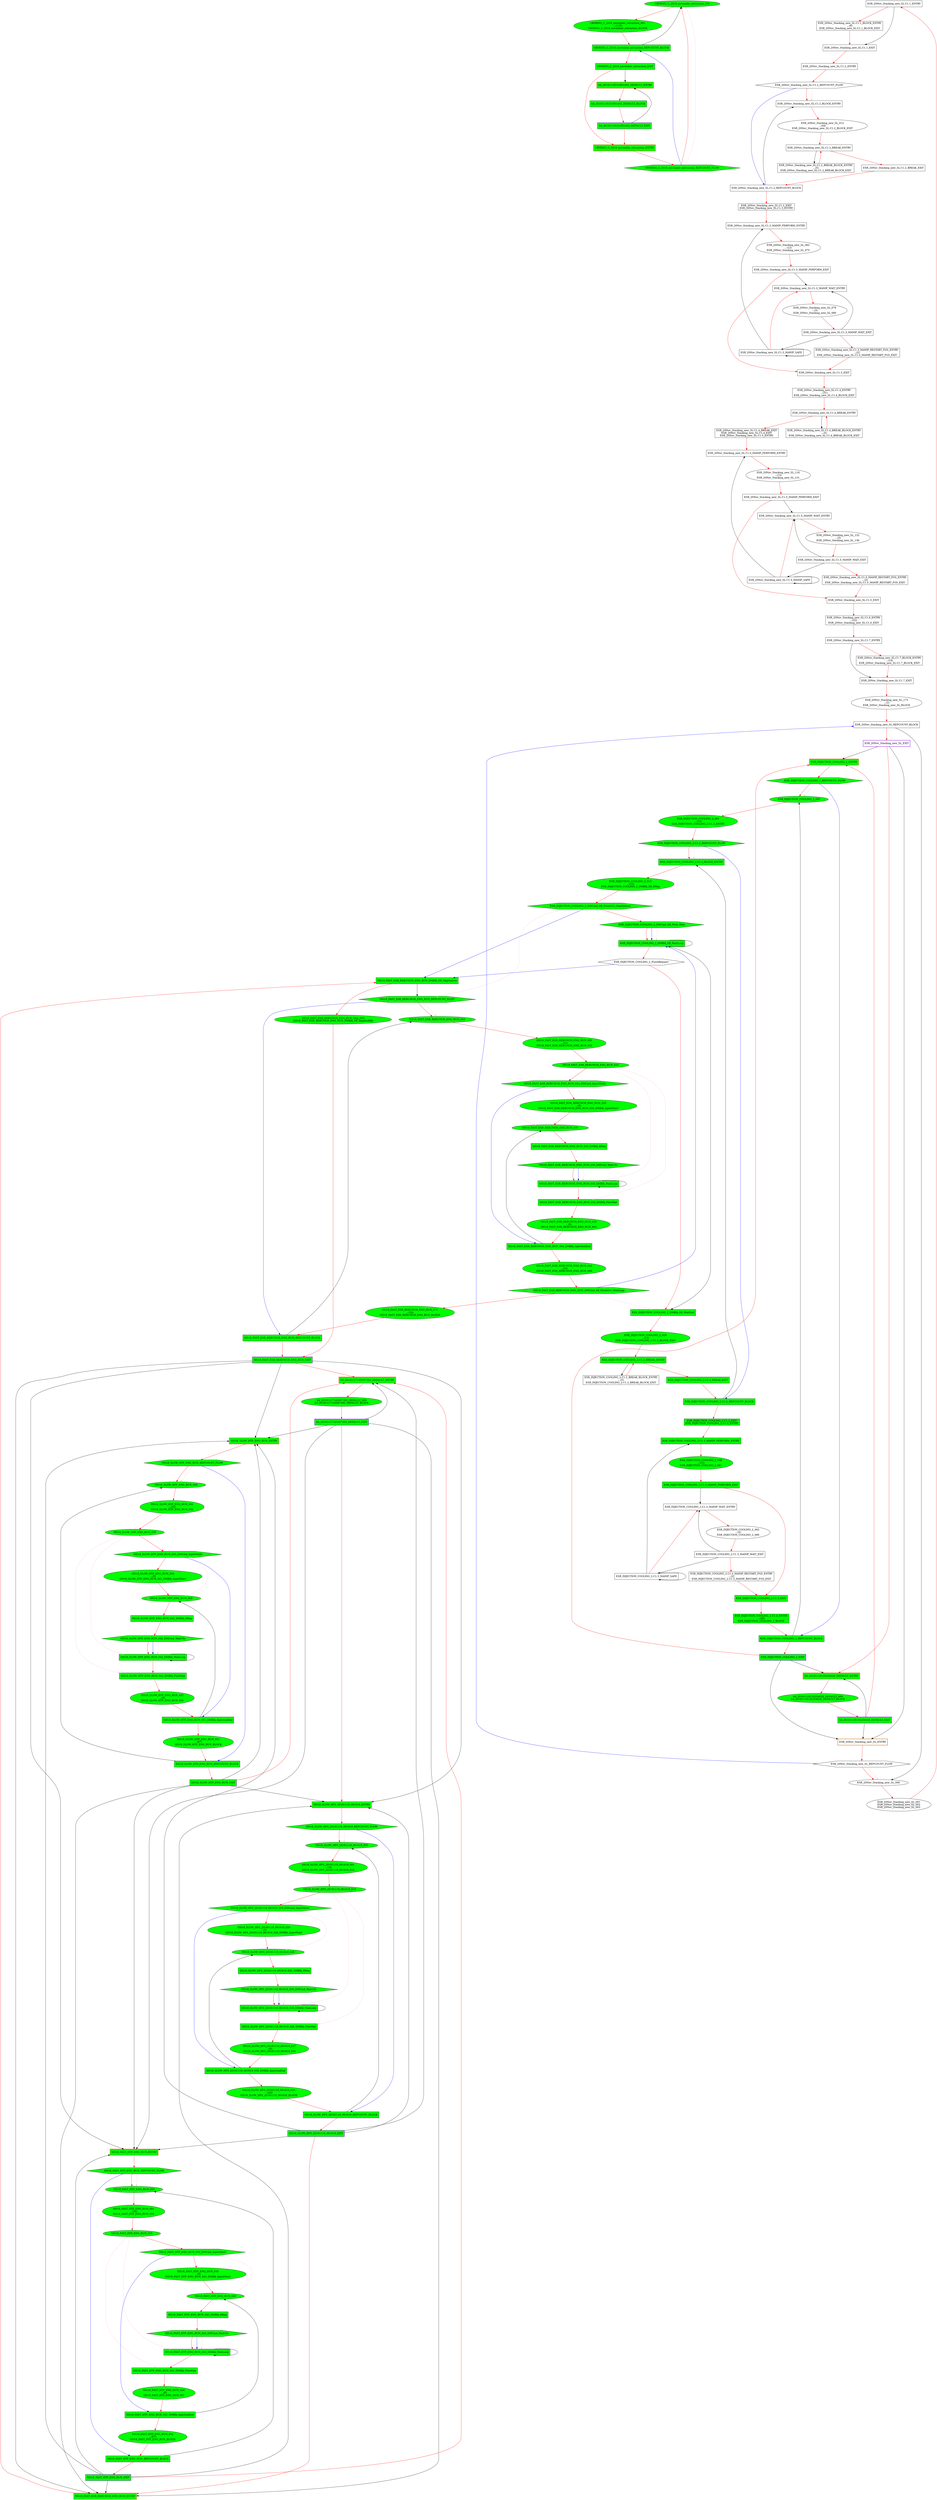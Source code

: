 digraph G {
  graph [mindist=1.0 name="-compact" nodesep=0.6 overlap=false rankdir=TB ranksep=1.0 root=Demo]
CRYRING_C_2019_november_extraction_000 [beamin=0, beamproc=undefined, bpentry=false, bpexit=false, bpid=10, color=black, evtno=259, fid=1, fillcolor=green, gid=200, id="0x10c8103000100280", par="0x0000040000000000", patentry=false, patexit=false, pattern=CRYRING_C_2019_november_extraction, reqnobeam=0, shape=oval, sid=1, style=filled, tef=0, toffs=0, type=tmsg, vacc=0];
CRYRING_C_2019_november_extraction_ENTRY [beamproc=undefined, bpentry=false, bpexit=false, color=darkorange3, fillcolor=green, patentry=true, patexit=false, pattern=CRYRING_C_2019_november_extraction, penwidth=2, qhi=false, qil=false, qlo=false, shape=rectangle, style=filled, tperiod=10000, type=block];
CRYRING_C_2019_november_extraction_EXIT [beamproc=undefined, bpentry=false, bpexit=false, color=purple, fillcolor=green, patentry=false, patexit=true, pattern=CRYRING_C_2019_november_extraction, penwidth=2, qhi=true, qil=true, qlo=true, shape=rectangle, style=filled, tperiod=10000, type=block];
CRYRING_C_2019_november_extraction_REPCOUNT_BLOCK [beamproc=undefined, bpentry=false, bpexit=false, color=black, fillcolor=green, patentry=false, patexit=false, pattern=CRYRING_C_2019_november_extraction, qhi=false, qil=false, qlo=true, shape=rectangle, style=filled, tperiod=10000, type=block];
CRYRING_C_2019_november_extraction_REPCOUNT_FLOW [beamproc=undefined, bpentry=false, bpexit=false, color=black, fillcolor=green, patentry=false, patexit=false, pattern=CRYRING_C_2019_november_extraction, prio=0, shape=hexagon, style=filled, toffs=0, tvalid=0, type=flow];
"ESR_20Nov_Stacking_new_SL.C1.1_ENTRY" [beamproc=undefined, bpentry=false, bpexit=false, color=black, fillcolor=white, patentry=false, patexit=false, pattern=ESR_20Nov_Stacking_new_SL, qhi=false, qil=false, qlo=true, shape=rectangle, style=filled, tperiod=20000000, type=block];
"ESR_20Nov_Stacking_new_SL.C1.1_EXIT" [beamproc=undefined, bpentry=false, bpexit=false, color=black, fillcolor=white, patentry=false, patexit=false, pattern=ESR_20Nov_Stacking_new_SL, qhi=false, qil=false, qlo=false, shape=rectangle, style=filled, tperiod=10000, type=block];
"ESR_20Nov_Stacking_new_SL.C1.2_BLOCK_ENTRY" [beamproc=undefined, bpentry=false, bpexit=false, color=black, fillcolor=white, patentry=false, patexit=false, pattern=ESR_20Nov_Stacking_new_SL, qhi=false, qil=false, qlo=false, shape=rectangle, style=filled, tperiod=10000, type=block];
"ESR_20Nov_Stacking_new_SL.C1.2_BREAK_ENTRY" [beamproc=undefined, bpentry=false, bpexit=false, color=black, fillcolor=white, patentry=false, patexit=false, pattern=ESR_20Nov_Stacking_new_SL, qhi=false, qil=false, qlo=true, shape=rectangle, style=filled, tperiod=10000, type=block];
"ESR_20Nov_Stacking_new_SL.C1.2_BREAK_EXIT" [beamproc=undefined, bpentry=false, bpexit=false, color=black, fillcolor=white, patentry=false, patexit=false, pattern=ESR_20Nov_Stacking_new_SL, qhi=false, qil=false, qlo=false, shape=rectangle, style=filled, tperiod=10000, type=block];
"ESR_20Nov_Stacking_new_SL.C1.2_ENTRY" [beamproc=undefined, bpentry=false, bpexit=false, color=black, fillcolor=white, patentry=false, patexit=false, pattern=ESR_20Nov_Stacking_new_SL, qhi=false, qil=false, qlo=false, shape=rectangle, style=filled, tperiod=10000, type=block];
"ESR_20Nov_Stacking_new_SL.C1.2_REPCOUNT_BLOCK" [beamproc=undefined, bpentry=false, bpexit=false, color=black, fillcolor=white, patentry=false, patexit=false, pattern=ESR_20Nov_Stacking_new_SL, qhi=false, qil=false, qlo=true, shape=rectangle, style=filled, tperiod=10000, type=block];
"ESR_20Nov_Stacking_new_SL.C1.2_REPCOUNT_FLOW" [beamproc=undefined, bpentry=false, bpexit=false, color=black, fillcolor=white, patentry=false, patexit=false, pattern=ESR_20Nov_Stacking_new_SL, prio=0, shape=hexagon, style=filled, toffs=0, tvalid=0, type=flow];
"ESR_20Nov_Stacking_new_SL.C1.3_EXIT" [beamproc=undefined, bpentry=false, bpexit=false, color=black, fillcolor=white, patentry=false, patexit=false, pattern=ESR_20Nov_Stacking_new_SL, qhi=false, qil=false, qlo=false, shape=rectangle, style=filled, tperiod=10000, type=block];
"ESR_20Nov_Stacking_new_SL.C1.3_MANIP_PERFORM_ENTRY" [beamproc=undefined, bpentry=false, bpexit=false, color=black, fillcolor=white, patentry=false, patexit=false, pattern=ESR_20Nov_Stacking_new_SL, qhi=false, qil=false, qlo=false, shape=rectangle, style=filled, tperiod=10000, type=block];
"ESR_20Nov_Stacking_new_SL.C1.3_MANIP_PERFORM_EXIT" [beamproc=undefined, bpentry=false, bpexit=false, color=black, fillcolor=white, patentry=false, patexit=false, pattern=ESR_20Nov_Stacking_new_SL, qhi=false, qil=false, qlo=true, shape=rectangle, style=filled, tperiod=310000000, type=block];
"ESR_20Nov_Stacking_new_SL.C1.3_MANIP_SAFE" [beamproc=undefined, bpentry=false, bpexit=false, color=black, fillcolor=white, patentry=false, patexit=false, pattern=ESR_20Nov_Stacking_new_SL, qhi=false, qil=false, qlo=true, shape=rectangle, style=filled, tperiod=10000000, type=block];
"ESR_20Nov_Stacking_new_SL.C1.3_MANIP_WAIT_ENTRY" [beamproc=undefined, bpentry=false, bpexit=false, color=black, fillcolor=white, patentry=false, patexit=false, pattern=ESR_20Nov_Stacking_new_SL, qhi=false, qil=false, qlo=false, shape=rectangle, style=filled, tperiod=10000, type=block];
"ESR_20Nov_Stacking_new_SL.C1.3_MANIP_WAIT_EXIT" [beamproc=undefined, bpentry=false, bpexit=false, color=black, fillcolor=white, patentry=false, patexit=false, pattern=ESR_20Nov_Stacking_new_SL, qhi=false, qil=false, qlo=true, shape=rectangle, style=filled, tperiod=270000000, type=block];
"ESR_20Nov_Stacking_new_SL.C1.4_BREAK_ENTRY" [beamproc=undefined, bpentry=false, bpexit=false, color=black, fillcolor=white, patentry=false, patexit=false, pattern=ESR_20Nov_Stacking_new_SL, qhi=false, qil=false, qlo=true, shape=rectangle, style=filled, tperiod=10000, type=block];
"ESR_20Nov_Stacking_new_SL.C1.5_EXIT" [beamproc=undefined, bpentry=false, bpexit=false, color=black, fillcolor=white, patentry=false, patexit=false, pattern=ESR_20Nov_Stacking_new_SL, qhi=false, qil=false, qlo=false, shape=rectangle, style=filled, tperiod=10000, type=block];
"ESR_20Nov_Stacking_new_SL.C1.5_MANIP_PERFORM_ENTRY" [beamproc=undefined, bpentry=false, bpexit=false, color=black, fillcolor=white, patentry=false, patexit=false, pattern=ESR_20Nov_Stacking_new_SL, qhi=false, qil=false, qlo=false, shape=rectangle, style=filled, tperiod=10000, type=block];
"ESR_20Nov_Stacking_new_SL.C1.5_MANIP_PERFORM_EXIT" [beamproc=undefined, bpentry=false, bpexit=false, color=black, fillcolor=white, patentry=false, patexit=false, pattern=ESR_20Nov_Stacking_new_SL, qhi=false, qil=false, qlo=true, shape=rectangle, style=filled, tperiod=310000000, type=block];
"ESR_20Nov_Stacking_new_SL.C1.5_MANIP_SAFE" [beamproc=undefined, bpentry=false, bpexit=false, color=black, fillcolor=white, patentry=false, patexit=false, pattern=ESR_20Nov_Stacking_new_SL, qhi=false, qil=false, qlo=true, shape=rectangle, style=filled, tperiod=10000000, type=block];
"ESR_20Nov_Stacking_new_SL.C1.5_MANIP_WAIT_ENTRY" [beamproc=undefined, bpentry=false, bpexit=false, color=black, fillcolor=white, patentry=false, patexit=false, pattern=ESR_20Nov_Stacking_new_SL, qhi=false, qil=false, qlo=false, shape=rectangle, style=filled, tperiod=10000, type=block];
"ESR_20Nov_Stacking_new_SL.C1.5_MANIP_WAIT_EXIT" [beamproc=undefined, bpentry=false, bpexit=false, color=black, fillcolor=white, patentry=false, patexit=false, pattern=ESR_20Nov_Stacking_new_SL, qhi=false, qil=false, qlo=true, shape=rectangle, style=filled, tperiod=270000000, type=block];
"ESR_20Nov_Stacking_new_SL.C1.7_ENTRY" [beamproc=undefined, bpentry=false, bpexit=false, color=black, fillcolor=white, patentry=false, patexit=false, pattern=ESR_20Nov_Stacking_new_SL, qhi=false, qil=false, qlo=true, shape=rectangle, style=filled, tperiod=10000, type=block];
"ESR_20Nov_Stacking_new_SL.C1.7_EXIT" [beamproc=undefined, bpentry=false, bpexit=false, color=black, fillcolor=white, patentry=false, patexit=false, pattern=ESR_20Nov_Stacking_new_SL, qhi=false, qil=false, qlo=false, shape=rectangle, style=filled, tperiod=10000, type=block];
ESR_20Nov_Stacking_new_SL_000 [beamin=0, beamproc=undefined, bpentry=false, bpexit=false, bpid=35, color=black, evtno=255, fid=1, fillcolor=white, gid=340, id="0x11540ff000c008c0", par="0x0000180000000000", patentry=false, patexit=false, pattern=ESR_20Nov_Stacking_new_SL, reqnobeam=0, shape=oval, sid=12, style=filled, tef=0, toffs=0, type=tmsg, vacc=0];
ESR_20Nov_Stacking_new_SL_ENTRY [beamproc=undefined, bpentry=false, bpexit=false, color=darkorange3, fillcolor=white, patentry=true, patexit=false, pattern=ESR_20Nov_Stacking_new_SL, penwidth=2, qhi=false, qil=false, qlo=false, shape=rectangle, style=filled, tperiod=10000, type=block];
ESR_20Nov_Stacking_new_SL_EXIT [beamproc=undefined, bpentry=false, bpexit=false, color=purple, fillcolor=white, patentry=false, patexit=true, pattern=ESR_20Nov_Stacking_new_SL, penwidth=2, qhi=true, qil=true, qlo=true, shape=rectangle, style=filled, tperiod=10000, type=block];
ESR_20Nov_Stacking_new_SL_REPCOUNT_BLOCK [beamproc=undefined, bpentry=false, bpexit=false, color=black, fillcolor=white, patentry=false, patexit=false, pattern=ESR_20Nov_Stacking_new_SL, qhi=false, qil=false, qlo=true, shape=rectangle, style=filled, tperiod=10000, type=block];
ESR_20Nov_Stacking_new_SL_REPCOUNT_FLOW [beamproc=undefined, bpentry=false, bpexit=false, color=black, fillcolor=white, patentry=false, patexit=false, pattern=ESR_20Nov_Stacking_new_SL, prio=0, shape=hexagon, style=filled, toffs=0, tvalid=0, type=flow];
"ESR_INJECTION_COOLING_2.C1.2_BLOCK_ENTRY" [beamproc=undefined, bpentry=false, bpexit=false, color=black, fillcolor=green, patentry=false, patexit=false, pattern=ESR_INJECTION_COOLING_2, qhi=false, qil=false, qlo=false, shape=rectangle, style=filled, tperiod=10000, type=block];
"ESR_INJECTION_COOLING_2.C1.2_BREAK_ENTRY" [beamproc=undefined, bpentry=false, bpexit=false, color=black, fillcolor=green, patentry=false, patexit=false, pattern=ESR_INJECTION_COOLING_2, qhi=false, qil=false, qlo=true, shape=rectangle, style=filled, tperiod=10000, type=block];
"ESR_INJECTION_COOLING_2.C1.2_BREAK_EXIT" [beamproc=undefined, bpentry=false, bpexit=false, color=black, fillcolor=green, patentry=false, patexit=false, pattern=ESR_INJECTION_COOLING_2, qhi=false, qil=false, qlo=false, shape=rectangle, style=filled, tperiod=10000, type=block];
"ESR_INJECTION_COOLING_2.C1.2_REPCOUNT_BLOCK" [beamproc=undefined, bpentry=false, bpexit=false, color=black, fillcolor=green, patentry=false, patexit=false, pattern=ESR_INJECTION_COOLING_2, qhi=false, qil=false, qlo=true, shape=rectangle, style=filled, tperiod=10000, type=block];
"ESR_INJECTION_COOLING_2.C1.2_REPCOUNT_FLOW" [beamproc=undefined, bpentry=false, bpexit=false, color=black, fillcolor=green, patentry=false, patexit=false, pattern=ESR_INJECTION_COOLING_2, prio=0, shape=hexagon, style=filled, toffs=0, tvalid=0, type=flow];
"ESR_INJECTION_COOLING_2.C1.3_EXIT" [beamproc=undefined, bpentry=false, bpexit=false, color=black, fillcolor=green, patentry=false, patexit=false, pattern=ESR_INJECTION_COOLING_2, qhi=false, qil=false, qlo=false, shape=rectangle, style=filled, tperiod=10000, type=block];
"ESR_INJECTION_COOLING_2.C1.3_MANIP_PERFORM_ENTRY" [beamproc=undefined, bpentry=false, bpexit=false, color=black, fillcolor=green, patentry=false, patexit=false, pattern=ESR_INJECTION_COOLING_2, qhi=false, qil=false, qlo=false, shape=rectangle, style=filled, tperiod=10000, type=block];
"ESR_INJECTION_COOLING_2.C1.3_MANIP_PERFORM_EXIT" [beamproc=undefined, bpentry=false, bpexit=false, color=black, fillcolor=green, patentry=false, patexit=false, pattern=ESR_INJECTION_COOLING_2, qhi=false, qil=false, qlo=true, shape=rectangle, style=filled, tperiod=310000000, type=block];
"ESR_INJECTION_COOLING_2.C1.3_MANIP_SAFE" [beamproc=undefined, bpentry=false, bpexit=false, color=black, fillcolor=white, patentry=false, patexit=false, pattern=ESR_INJECTION_COOLING_2, qhi=false, qil=false, qlo=true, shape=rectangle, style=filled, tperiod=10000000, type=block];
"ESR_INJECTION_COOLING_2.C1.3_MANIP_WAIT_ENTRY" [beamproc=undefined, bpentry=false, bpexit=false, color=black, fillcolor=white, patentry=false, patexit=false, pattern=ESR_INJECTION_COOLING_2, qhi=false, qil=false, qlo=false, shape=rectangle, style=filled, tperiod=10000, type=block];
"ESR_INJECTION_COOLING_2.C1.3_MANIP_WAIT_EXIT" [beamproc=undefined, bpentry=false, bpexit=false, color=black, fillcolor=white, patentry=false, patexit=false, pattern=ESR_INJECTION_COOLING_2, qhi=false, qil=false, qlo=true, shape=rectangle, style=filled, tperiod=270000000, type=block];
ESR_INJECTION_COOLING_2_000 [beamin=0, beamproc=undefined, bpentry=false, bpexit=false, bpid=11, color=black, evtno=255, fid=1, fillcolor=green, gid=340, id="0x11540ff0005002c0", par="0x0000200000000000", patentry=false, patexit=false, pattern=ESR_INJECTION_COOLING_2, reqnobeam=0, shape=oval, sid=5, style=filled, tef=0, toffs=0, type=tmsg, vacc=0];
ESR_INJECTION_COOLING_2_DMBlk_SR_WaitEnd [beamproc=undefined, bpentry=false, bpexit=false, color=black, fillcolor=green, patentry=false, patexit=false, pattern=ESR_INJECTION_COOLING_2, qhi=false, qil=false, qlo=false, shape=rectangle, style=filled, tperiod=10000, type=block];
ESR_INJECTION_COOLING_2_DMBlk_SR_WaitLoop [beamproc=undefined, bpentry=false, bpexit=false, color=black, fillcolor=green, patentry=false, patexit=false, pattern=ESR_INJECTION_COOLING_2, qhi=true, qil=true, qlo=true, shape=rectangle, style=filled, tperiod=100000, type=block];
ESR_INJECTION_COOLING_2_DMCmd_SR_Flow_Wait [beamproc=undefined, bpentry=false, bpexit=false, color=black, fillcolor=green, patentry=false, patexit=false, pattern=ESR_INJECTION_COOLING_2, prio=0, shape=hexagon, style=filled, toffs=0, tvalid=0, type=flow];
ESR_INJECTION_COOLING_2_DMCmd_SR_FlushOvr_SkipPattern [beamproc=undefined, bpentry=false, bpexit=false, color=black, fillcolor=green, patentry=false, patexit=false, pattern=ESR_INJECTION_COOLING_2, prio=0, qhi=false, qil=false, qlo=true, shape=hexagon, style=filled, toffs=0, tvalid=0, type=flush];
ESR_INJECTION_COOLING_2_ENTRY [beamproc=undefined, bpentry=false, bpexit=false, color=darkorange3, fillcolor=green, patentry=true, patexit=false, pattern=ESR_INJECTION_COOLING_2, penwidth=2, qhi=false, qil=false, qlo=false, shape=rectangle, style=filled, tperiod=10000, type=block];
ESR_INJECTION_COOLING_2_EXIT [beamproc=undefined, bpentry=false, bpexit=false, color=purple, fillcolor=green, patentry=false, patexit=true, pattern=ESR_INJECTION_COOLING_2, penwidth=2, qhi=true, qil=true, qlo=true, shape=rectangle, style=filled, tperiod=10000, type=block];
ESR_INJECTION_COOLING_2_FlushRequest [beamproc=undefined, bpentry=false, bpexit=false, color=black, fillcolor=white, patentry=false, patexit=false, pattern=ESR_INJECTION_COOLING_2, prio=1, qhi=true, qil=false, qlo=true, shape=hexagon, style=filled, toffs=0, tvalid=0, type=flush];
ESR_INJECTION_COOLING_2_REPCOUNT_BLOCK [beamproc=undefined, bpentry=false, bpexit=false, color=black, fillcolor=green, patentry=false, patexit=false, pattern=ESR_INJECTION_COOLING_2, qhi=false, qil=false, qlo=true, shape=rectangle, style=filled, tperiod=10000, type=block];
ESR_INJECTION_COOLING_2_REPCOUNT_FLOW [beamproc=undefined, bpentry=false, bpexit=false, color=black, fillcolor=green, patentry=false, patexit=false, pattern=ESR_INJECTION_COOLING_2, prio=0, shape=hexagon, style=filled, toffs=0, tvalid=0, type=flow];
SA_20191117145507303_DEFAULT_ENTRY [beamproc=undefined, bpentry=false, bpexit=false, color=darkorange3, fillcolor=green, patentry=true, patexit=false, pattern=SA_20191117145507303_DEFAULT, penwidth=2, qhi=false, qil=false, qlo=false, shape=rectangle, style=filled, tperiod=10000, type=block];
SA_20191117145507303_DEFAULT_EXIT [beamproc=undefined, bpentry=false, bpexit=false, color=purple, fillcolor=green, patentry=false, patexit=true, pattern=SA_20191117145507303_DEFAULT, penwidth=2, qhi=true, qil=true, qlo=true, shape=rectangle, style=filled, tperiod=10000, type=block];
SA_20191118135254028_DEFAULT_ENTRY [beamproc=undefined, bpentry=false, bpexit=false, color=darkorange3, fillcolor=green, patentry=true, patexit=false, pattern=SA_20191118135254028_DEFAULT, penwidth=2, qhi=false, qil=false, qlo=false, shape=rectangle, style=filled, tperiod=10000, type=block];
SA_20191118135254028_DEFAULT_EXIT [beamproc=undefined, bpentry=false, bpexit=false, color=purple, fillcolor=green, patentry=false, patexit=true, pattern=SA_20191118135254028_DEFAULT, penwidth=2, qhi=true, qil=true, qlo=true, shape=rectangle, style=filled, tperiod=10000, type=block];
SA_20191119151601402_DEFAULT_BLOCK [beamproc=undefined, bpentry=false, bpexit=false, color=black, fillcolor=green, patentry=false, patexit=false, pattern=SA_20191119151601402_DEFAULT, qhi=false, qil=false, qlo=false, shape=rectangle, style=filled, tperiod=1000000000, type=block];
SA_20191119151601402_DEFAULT_ENTRY [beamproc=undefined, bpentry=false, bpexit=false, color=darkorange3, fillcolor=green, patentry=true, patexit=false, pattern=SA_20191119151601402_DEFAULT, penwidth=2, qhi=false, qil=false, qlo=false, shape=rectangle, style=filled, tperiod=10000, type=block];
SA_20191119151601402_DEFAULT_EXIT [beamproc=undefined, bpentry=false, bpexit=false, color=purple, fillcolor=green, patentry=false, patexit=true, pattern=SA_20191119151601402_DEFAULT, penwidth=2, qhi=true, qil=true, qlo=true, shape=rectangle, style=filled, tperiod=10000, type=block];
SIS18_FAST_ESR_REBUNCH_ENG_RUN_000 [beamin=0, beamproc=undefined, bpentry=false, bpexit=false, bpid=26, color=black, evtno=255, fid=1, fillcolor=green, gid=300, id="0x112c0ff000100680", par="0x0000080000000000", patentry=false, patexit=false, pattern=SIS18_FAST_ESR_REBUNCH_ENG_RUN, reqnobeam=0, shape=oval, sid=1, style=filled, tef=0, toffs=0, type=tmsg, vacc=0];
SIS18_FAST_ESR_REBUNCH_ENG_RUN_024 [beamin=0, beamproc=undefined, bpentry=false, bpexit=false, bpid=1, color=black, evtno=350, fid=1, fillcolor=green, gid=300, id="0x112c15e000100049", par="0x041211c004121228", patentry=false, patexit=false, pattern=SIS18_FAST_ESR_REBUNCH_ENG_RUN, reqnobeam=0, shape=oval, sid=1, style=filled, tef=752131895, toffs=20000024, type=tmsg, vacc=9];
SIS18_FAST_ESR_REBUNCH_ENG_RUN_024_DMCmd_InjectMulti [beamproc=undefined, bpentry=false, bpexit=false, color=black, fillcolor=green, patentry=false, patexit=false, pattern=SIS18_FAST_ESR_REBUNCH_ENG_RUN, prio=0, shape=hexagon, style=filled, toffs=20000025, tvalid=0, type=flow];
SIS18_FAST_ESR_REBUNCH_ENG_RUN_035 [beamin=1, beamproc=undefined, bpentry=false, bpexit=false, bpid=2, color=black, evtno=352, fid=1, fillcolor=green, gid=300, id="0x112c160800100089", par="0x0000080000000000", patentry=false, patexit=false, pattern=SIS18_FAST_ESR_REBUNCH_ENG_RUN, reqnobeam=0, shape=oval, sid=1, style=filled, tef=0, toffs=0, type=tmsg, vacc=9];
SIS18_FAST_ESR_REBUNCH_ENG_RUN_035_DMBlk_BReq [beamproc=undefined, bpentry=false, bpexit=false, color=black, fillcolor=green, patentry=false, patexit=false, pattern=SIS18_FAST_ESR_REBUNCH_ENG_RUN, qhi=false, qil=false, qlo=false, shape=rectangle, style=filled, tperiod=10000, type=block];
SIS18_FAST_ESR_REBUNCH_ENG_RUN_035_DMBlk_FlexWait [beamproc=undefined, bpentry=false, bpexit=false, color=black, fillcolor=green, patentry=false, patexit=false, pattern=SIS18_FAST_ESR_REBUNCH_ENG_RUN, qhi=true, qil=true, qlo=true, shape=rectangle, style=filled, tperiod=71000, type=block];
SIS18_FAST_ESR_REBUNCH_ENG_RUN_035_DMBlk_WaitLoop [beamproc=undefined, bpentry=false, bpexit=false, color=black, fillcolor=green, patentry=false, patexit=false, pattern=SIS18_FAST_ESR_REBUNCH_ENG_RUN, qhi=true, qil=true, qlo=true, shape=rectangle, style=filled, tperiod=10000, type=block];
SIS18_FAST_ESR_REBUNCH_ENG_RUN_035_DMCmd_Wait10s [beamproc=undefined, bpentry=false, bpexit=false, color=black, fillcolor=green, patentry=false, patexit=false, pattern=SIS18_FAST_ESR_REBUNCH_ENG_RUN, prio=0, shape=hexagon, style=filled, toffs=0, tvalid=0, type=flow];
SIS18_FAST_ESR_REBUNCH_ENG_RUN_044_DMBlk_InjectionEnd [beamproc=undefined, bpentry=false, bpexit=false, color=black, fillcolor=green, patentry=false, patexit=false, pattern=SIS18_FAST_ESR_REBUNCH_ENG_RUN, qhi=true, qil=true, qlo=true, shape=rectangle, style=filled, tperiod=509999976, type=block];
SIS18_FAST_ESR_REBUNCH_ENG_RUN_DMBlk_SR_SkipSource [beamproc=undefined, bpentry=false, bpexit=false, color=black, fillcolor=green, patentry=false, patexit=false, pattern=SIS18_FAST_ESR_REBUNCH_ENG_RUN, qhi=true, qil=false, qlo=true, shape=rectangle, style=filled, tperiod=10000, type=block];
SIS18_FAST_ESR_REBUNCH_ENG_RUN_DMCmd_SR_FlushOvr_WaitLoop [beamproc=undefined, bpentry=false, bpexit=false, color=black, fillcolor=green, patentry=false, patexit=false, pattern=SIS18_FAST_ESR_REBUNCH_ENG_RUN, prio=1, qhi=false, qil=false, qlo=true, shape=hexagon, style=filled, toffs=761000000, tvalid=0, type=flush];
SIS18_FAST_ESR_REBUNCH_ENG_RUN_ENTRY [beamproc=undefined, bpentry=false, bpexit=false, color=darkorange3, fillcolor=green, patentry=true, patexit=false, pattern=SIS18_FAST_ESR_REBUNCH_ENG_RUN, penwidth=2, qhi=false, qil=false, qlo=false, shape=rectangle, style=filled, tperiod=10000, type=block];
SIS18_FAST_ESR_REBUNCH_ENG_RUN_EXIT [beamproc=undefined, bpentry=false, bpexit=false, color=purple, fillcolor=green, patentry=false, patexit=true, pattern=SIS18_FAST_ESR_REBUNCH_ENG_RUN, penwidth=2, qhi=true, qil=true, qlo=true, shape=rectangle, style=filled, tperiod=10000, type=block];
SIS18_FAST_ESR_REBUNCH_ENG_RUN_REPCOUNT_BLOCK [beamproc=undefined, bpentry=false, bpexit=false, color=black, fillcolor=green, patentry=false, patexit=false, pattern=SIS18_FAST_ESR_REBUNCH_ENG_RUN, qhi=false, qil=false, qlo=true, shape=rectangle, style=filled, tperiod=10000, type=block];
SIS18_FAST_ESR_REBUNCH_ENG_RUN_REPCOUNT_FLOW [beamproc=undefined, bpentry=false, bpexit=false, color=black, fillcolor=green, patentry=false, patexit=false, pattern=SIS18_FAST_ESR_REBUNCH_ENG_RUN, prio=0, shape=hexagon, style=filled, toffs=0, tvalid=0, type=flow];
SIS18_FAST_HTP_ENG_RUN_000 [beamin=0, beamproc=undefined, bpentry=false, bpexit=false, bpid=34, color=black, evtno=255, fid=1, fillcolor=green, gid=300, id="0x112c0ff000400880", par="0x0000100000000000", patentry=false, patexit=false, pattern=SIS18_FAST_HTP_ENG_RUN, reqnobeam=0, shape=oval, sid=4, style=filled, tef=0, toffs=0, type=tmsg, vacc=0];
SIS18_FAST_HTP_ENG_RUN_035 [beamin=0, beamproc=undefined, bpentry=false, bpexit=false, bpid=27, color=black, evtno=350, fid=1, fillcolor=green, gid=300, id="0x112c15e0004006c8", par="0x04122bf404122c5c", patentry=false, patexit=false, pattern=SIS18_FAST_HTP_ENG_RUN, reqnobeam=0, shape=oval, sid=4, style=filled, tef=93637783, toffs=20000024, type=tmsg, vacc=8];
SIS18_FAST_HTP_ENG_RUN_035_DMCmd_InjectMulti [beamproc=undefined, bpentry=false, bpexit=false, color=black, fillcolor=green, patentry=false, patexit=false, pattern=SIS18_FAST_HTP_ENG_RUN, prio=0, shape=hexagon, style=filled, toffs=20000025, tvalid=0, type=flow];
SIS18_FAST_HTP_ENG_RUN_043 [beamin=1, beamproc=undefined, bpentry=false, bpexit=false, bpid=28, color=black, evtno=352, fid=1, fillcolor=green, gid=300, id="0x112c160800400708", par="0x0000100000000000", patentry=false, patexit=false, pattern=SIS18_FAST_HTP_ENG_RUN, reqnobeam=0, shape=oval, sid=4, style=filled, tef=0, toffs=0, type=tmsg, vacc=8];
SIS18_FAST_HTP_ENG_RUN_043_DMBlk_BReq [beamproc=undefined, bpentry=false, bpexit=false, color=black, fillcolor=green, patentry=false, patexit=false, pattern=SIS18_FAST_HTP_ENG_RUN, qhi=false, qil=false, qlo=false, shape=rectangle, style=filled, tperiod=10000, type=block];
SIS18_FAST_HTP_ENG_RUN_043_DMBlk_FlexWait [beamproc=undefined, bpentry=false, bpexit=false, color=black, fillcolor=green, patentry=false, patexit=false, pattern=SIS18_FAST_HTP_ENG_RUN, qhi=true, qil=true, qlo=true, shape=rectangle, style=filled, tperiod=71000, type=block];
SIS18_FAST_HTP_ENG_RUN_043_DMBlk_WaitLoop [beamproc=undefined, bpentry=false, bpexit=false, color=black, fillcolor=green, patentry=false, patexit=false, pattern=SIS18_FAST_HTP_ENG_RUN, qhi=true, qil=true, qlo=true, shape=rectangle, style=filled, tperiod=10000, type=block];
SIS18_FAST_HTP_ENG_RUN_043_DMCmd_Wait10s [beamproc=undefined, bpentry=false, bpexit=false, color=black, fillcolor=green, patentry=false, patexit=false, pattern=SIS18_FAST_HTP_ENG_RUN, prio=0, shape=hexagon, style=filled, toffs=0, tvalid=0, type=flow];
SIS18_FAST_HTP_ENG_RUN_052_DMBlk_InjectionEnd [beamproc=undefined, bpentry=false, bpexit=false, color=black, fillcolor=green, patentry=false, patexit=false, pattern=SIS18_FAST_HTP_ENG_RUN, qhi=true, qil=true, qlo=true, shape=rectangle, style=filled, tperiod=125999976, type=block];
SIS18_FAST_HTP_ENG_RUN_ENTRY [beamproc=undefined, bpentry=false, bpexit=false, color=darkorange3, fillcolor=green, patentry=true, patexit=false, pattern=SIS18_FAST_HTP_ENG_RUN, penwidth=2, qhi=false, qil=false, qlo=false, shape=rectangle, style=filled, tperiod=10000, type=block];
SIS18_FAST_HTP_ENG_RUN_EXIT [beamproc=undefined, bpentry=false, bpexit=false, color=purple, fillcolor=green, patentry=false, patexit=true, pattern=SIS18_FAST_HTP_ENG_RUN, penwidth=2, qhi=true, qil=true, qlo=true, shape=rectangle, style=filled, tperiod=10000, type=block];
SIS18_FAST_HTP_ENG_RUN_REPCOUNT_BLOCK [beamproc=undefined, bpentry=false, bpexit=false, color=black, fillcolor=green, patentry=false, patexit=false, pattern=SIS18_FAST_HTP_ENG_RUN, qhi=false, qil=false, qlo=true, shape=rectangle, style=filled, tperiod=10000, type=block];
SIS18_FAST_HTP_ENG_RUN_REPCOUNT_FLOW [beamproc=undefined, bpentry=false, bpexit=false, color=black, fillcolor=green, patentry=false, patexit=false, pattern=SIS18_FAST_HTP_ENG_RUN, prio=0, shape=hexagon, style=filled, toffs=0, tvalid=0, type=flow];
SIS18_SLOW_HFS_20191119_061619_000 [beamin=0, beamproc=undefined, bpentry=false, bpexit=false, bpid=16, color=black, evtno=255, fid=1, fillcolor=green, gid=300, id="0x112c0ff000200400", par="0x0000140000000000", patentry=false, patexit=false, pattern=SIS18_SLOW_HFS_20191119_061619, reqnobeam=0, shape=oval, sid=2, style=filled, tef=0, toffs=0, type=tmsg, vacc=0];
SIS18_SLOW_HFS_20191119_061619_019 [beamin=0, beamproc=undefined, bpentry=false, bpexit=false, bpid=9, color=black, evtno=350, fid=1, fillcolor=green, gid=300, id="0x112c15e00020024a", par="0x04124350041243b8", patentry=false, patexit=false, pattern=SIS18_SLOW_HFS_20191119_061619, reqnobeam=0, shape=oval, sid=2, style=filled, tef=3018310591, toffs=20000024, type=tmsg, vacc=10];
SIS18_SLOW_HFS_20191119_061619_019_DMCmd_InjectMulti [beamproc=undefined, bpentry=false, bpexit=false, color=black, fillcolor=green, patentry=false, patexit=false, pattern=SIS18_SLOW_HFS_20191119_061619, prio=0, shape=hexagon, style=filled, toffs=20000025, tvalid=0, type=flow];
SIS18_SLOW_HFS_20191119_061619_026 [beamin=1, beamproc=undefined, bpentry=false, bpexit=false, bpid=10, color=black, evtno=352, fid=1, fillcolor=green, gid=300, id="0x112c16080020028a", par="0x0000140000000000", patentry=false, patexit=false, pattern=SIS18_SLOW_HFS_20191119_061619, reqnobeam=0, shape=oval, sid=2, style=filled, tef=0, toffs=0, type=tmsg, vacc=10];
SIS18_SLOW_HFS_20191119_061619_026_DMBlk_BReq [beamproc=undefined, bpentry=false, bpexit=false, color=black, fillcolor=green, patentry=false, patexit=false, pattern=SIS18_SLOW_HFS_20191119_061619, qhi=false, qil=false, qlo=false, shape=rectangle, style=filled, tperiod=10000, type=block];
SIS18_SLOW_HFS_20191119_061619_026_DMBlk_FlexWait [beamproc=undefined, bpentry=false, bpexit=false, color=black, fillcolor=green, patentry=false, patexit=false, pattern=SIS18_SLOW_HFS_20191119_061619, qhi=true, qil=true, qlo=true, shape=rectangle, style=filled, tperiod=71000, type=block];
SIS18_SLOW_HFS_20191119_061619_026_DMBlk_WaitLoop [beamproc=undefined, bpentry=false, bpexit=false, color=black, fillcolor=green, patentry=false, patexit=false, pattern=SIS18_SLOW_HFS_20191119_061619, qhi=true, qil=true, qlo=true, shape=rectangle, style=filled, tperiod=10000, type=block];
SIS18_SLOW_HFS_20191119_061619_026_DMCmd_Wait10s [beamproc=undefined, bpentry=false, bpexit=false, color=black, fillcolor=green, patentry=false, patexit=false, pattern=SIS18_SLOW_HFS_20191119_061619, prio=0, shape=hexagon, style=filled, toffs=0, tvalid=0, type=flow];
SIS18_SLOW_HFS_20191119_061619_035_DMBlk_InjectionEnd [beamproc=undefined, bpentry=false, bpexit=false, color=black, fillcolor=green, patentry=false, patexit=false, pattern=SIS18_SLOW_HFS_20191119_061619, qhi=true, qil=true, qlo=true, shape=rectangle, style=filled, tperiod=25999976, type=block];
SIS18_SLOW_HFS_20191119_061619_ENTRY [beamproc=undefined, bpentry=false, bpexit=false, color=darkorange3, fillcolor=green, patentry=true, patexit=false, pattern=SIS18_SLOW_HFS_20191119_061619, penwidth=2, qhi=false, qil=false, qlo=false, shape=rectangle, style=filled, tperiod=10000, type=block];
SIS18_SLOW_HFS_20191119_061619_EXIT [beamproc=undefined, bpentry=false, bpexit=false, color=purple, fillcolor=green, patentry=false, patexit=true, pattern=SIS18_SLOW_HFS_20191119_061619, penwidth=2, qhi=true, qil=true, qlo=true, shape=rectangle, style=filled, tperiod=10000, type=block];
SIS18_SLOW_HFS_20191119_061619_REPCOUNT_BLOCK [beamproc=undefined, bpentry=false, bpexit=false, color=black, fillcolor=green, patentry=false, patexit=false, pattern=SIS18_SLOW_HFS_20191119_061619, qhi=false, qil=false, qlo=true, shape=rectangle, style=filled, tperiod=10000, type=block];
SIS18_SLOW_HFS_20191119_061619_REPCOUNT_FLOW [beamproc=undefined, bpentry=false, bpexit=false, color=black, fillcolor=green, patentry=false, patexit=false, pattern=SIS18_SLOW_HFS_20191119_061619, prio=0, shape=hexagon, style=filled, toffs=0, tvalid=0, type=flow];
SIS18_SLOW_HTP_ENG_RUN_000 [beamin=0, beamproc=undefined, bpentry=false, bpexit=false, bpid=24, color=black, evtno=255, fid=1, fillcolor=green, gid=300, id="0x112c0ff000300600", par="0x00000c0000000000", patentry=false, patexit=false, pattern=SIS18_SLOW_HTP_ENG_RUN, reqnobeam=0, shape=oval, sid=3, style=filled, tef=0, toffs=0, type=tmsg, vacc=0];
SIS18_SLOW_HTP_ENG_RUN_035 [beamin=0, beamproc=undefined, bpentry=false, bpexit=false, bpid=17, color=black, evtno=350, fid=1, fillcolor=green, gid=300, id="0x112c15e00030044b", par="0x0412590c04125974", patentry=false, patexit=false, pattern=SIS18_SLOW_HTP_ENG_RUN, reqnobeam=0, shape=oval, sid=3, style=filled, tef=3316662623, toffs=20000024, type=tmsg, vacc=11];
SIS18_SLOW_HTP_ENG_RUN_035_DMCmd_InjectMulti [beamproc=undefined, bpentry=false, bpexit=false, color=black, fillcolor=green, patentry=false, patexit=false, pattern=SIS18_SLOW_HTP_ENG_RUN, prio=0, shape=hexagon, style=filled, toffs=20000025, tvalid=0, type=flow];
SIS18_SLOW_HTP_ENG_RUN_042 [beamin=1, beamproc=undefined, bpentry=false, bpexit=false, bpid=18, color=black, evtno=352, fid=1, fillcolor=green, gid=300, id="0x112c16080030048b", par="0x00000c0000000000", patentry=false, patexit=false, pattern=SIS18_SLOW_HTP_ENG_RUN, reqnobeam=0, shape=oval, sid=3, style=filled, tef=0, toffs=0, type=tmsg, vacc=11];
SIS18_SLOW_HTP_ENG_RUN_042_DMBlk_BReq [beamproc=undefined, bpentry=false, bpexit=false, color=black, fillcolor=green, patentry=false, patexit=false, pattern=SIS18_SLOW_HTP_ENG_RUN, qhi=false, qil=false, qlo=false, shape=rectangle, style=filled, tperiod=10000, type=block];
SIS18_SLOW_HTP_ENG_RUN_042_DMBlk_FlexWait [beamproc=undefined, bpentry=false, bpexit=false, color=black, fillcolor=green, patentry=false, patexit=false, pattern=SIS18_SLOW_HTP_ENG_RUN, qhi=true, qil=true, qlo=true, shape=rectangle, style=filled, tperiod=71000, type=block];
SIS18_SLOW_HTP_ENG_RUN_042_DMBlk_WaitLoop [beamproc=undefined, bpentry=false, bpexit=false, color=black, fillcolor=green, patentry=false, patexit=false, pattern=SIS18_SLOW_HTP_ENG_RUN, qhi=true, qil=true, qlo=true, shape=rectangle, style=filled, tperiod=10000, type=block];
SIS18_SLOW_HTP_ENG_RUN_042_DMCmd_Wait10s [beamproc=undefined, bpentry=false, bpexit=false, color=black, fillcolor=green, patentry=false, patexit=false, pattern=SIS18_SLOW_HTP_ENG_RUN, prio=0, shape=hexagon, style=filled, toffs=0, tvalid=0, type=flow];
SIS18_SLOW_HTP_ENG_RUN_051_DMBlk_InjectionEnd [beamproc=undefined, bpentry=false, bpexit=false, color=black, fillcolor=green, patentry=false, patexit=false, pattern=SIS18_SLOW_HTP_ENG_RUN, qhi=true, qil=true, qlo=true, shape=rectangle, style=filled, tperiod=25999976, type=block];
SIS18_SLOW_HTP_ENG_RUN_ENTRY [beamproc=undefined, bpentry=false, bpexit=false, color=darkorange3, fillcolor=green, patentry=true, patexit=false, pattern=SIS18_SLOW_HTP_ENG_RUN, penwidth=2, qhi=false, qil=false, qlo=false, shape=rectangle, style=filled, tperiod=10000, type=block];
SIS18_SLOW_HTP_ENG_RUN_EXIT [beamproc=undefined, bpentry=false, bpexit=false, color=purple, fillcolor=green, patentry=false, patexit=true, pattern=SIS18_SLOW_HTP_ENG_RUN, penwidth=2, qhi=true, qil=true, qlo=true, shape=rectangle, style=filled, tperiod=10000, type=block];
SIS18_SLOW_HTP_ENG_RUN_REPCOUNT_BLOCK [beamproc=undefined, bpentry=false, bpexit=false, color=black, fillcolor=green, patentry=false, patexit=false, pattern=SIS18_SLOW_HTP_ENG_RUN, qhi=false, qil=false, qlo=true, shape=rectangle, style=filled, tperiod=10000, type=block];
SIS18_SLOW_HTP_ENG_RUN_REPCOUNT_FLOW [beamproc=undefined, bpentry=false, bpexit=false, color=black, fillcolor=green, patentry=false, patexit=false, pattern=SIS18_SLOW_HTP_ENG_RUN, prio=0, shape=hexagon, style=filled, toffs=0, tvalid=0, type=flow];
"CRYRING_C_2019_november_extraction_001
...(119)
CRYRING_C_2019_november_extraction_BLOCK" [color=black, fillcolor=green, label="CRYRING_C_2019_november_extraction_001
...(119)
CRYRING_C_2019_november_extraction_BLOCK", pattern=CRYRING_C_2019_november_extraction, shape=oval, style=filled, type=tmsg];
"ESR_20Nov_Stacking_new_SL.C1.1_BLOCK_ENTRY
...(8)
ESR_20Nov_Stacking_new_SL.C1.1_BLOCK_EXIT" [color=black, fillcolor=white, label="ESR_20Nov_Stacking_new_SL.C1.1_BLOCK_ENTRY
...(8)
ESR_20Nov_Stacking_new_SL.C1.1_BLOCK_EXIT", pattern=ESR_20Nov_Stacking_new_SL, shape=rectangle, style=filled, type=block];
"ESR_20Nov_Stacking_new_SL_012
...(44)
ESR_20Nov_Stacking_new_SL.C1.2_BLOCK_EXIT" [color=black, fillcolor=white, label="ESR_20Nov_Stacking_new_SL_012
...(44)
ESR_20Nov_Stacking_new_SL.C1.2_BLOCK_EXIT", pattern=ESR_20Nov_Stacking_new_SL, shape=oval, style=filled, type=tmsg];
"ESR_20Nov_Stacking_new_SL.C1.2_BREAK_BLOCK_ENTRY
...(5)
ESR_20Nov_Stacking_new_SL.C1.2_BREAK_BLOCK_EXIT" [color=black, fillcolor=white, label="ESR_20Nov_Stacking_new_SL.C1.2_BREAK_BLOCK_ENTRY
...(5)
ESR_20Nov_Stacking_new_SL.C1.2_BREAK_BLOCK_EXIT", pattern=ESR_20Nov_Stacking_new_SL, shape=rectangle, style=filled, type=block];
"ESR_20Nov_Stacking_new_SL.C1.2_EXIT
ESR_20Nov_Stacking_new_SL.C1.3_ENTRY" [color=black, fillcolor=white, pattern=ESR_20Nov_Stacking_new_SL, shape=rectangle, style=filled, type=block];
"ESR_20Nov_Stacking_new_SL.C1.3_MANIP_RESTART_FGS_ENTRY
...(2)
ESR_20Nov_Stacking_new_SL.C1.3_MANIP_RESTART_FGS_EXIT" [color=black, fillcolor=white, label="ESR_20Nov_Stacking_new_SL.C1.3_MANIP_RESTART_FGS_ENTRY
...(2)
ESR_20Nov_Stacking_new_SL.C1.3_MANIP_RESTART_FGS_EXIT", pattern=ESR_20Nov_Stacking_new_SL, shape=rectangle, style=filled, type=block];
"ESR_20Nov_Stacking_new_SL.C1.4_ENTRY
...(31)
ESR_20Nov_Stacking_new_SL.C1.4_BLOCK_EXIT" [color=black, fillcolor=white, label="ESR_20Nov_Stacking_new_SL.C1.4_ENTRY
...(31)
ESR_20Nov_Stacking_new_SL.C1.4_BLOCK_EXIT", pattern=ESR_20Nov_Stacking_new_SL, shape=rectangle, style=filled, type=block];
"ESR_20Nov_Stacking_new_SL.C1.4_BREAK_BLOCK_ENTRY
...(5)
ESR_20Nov_Stacking_new_SL.C1.4_BREAK_BLOCK_EXIT" [color=black, fillcolor=white, label="ESR_20Nov_Stacking_new_SL.C1.4_BREAK_BLOCK_ENTRY
...(5)
ESR_20Nov_Stacking_new_SL.C1.4_BREAK_BLOCK_EXIT", pattern=ESR_20Nov_Stacking_new_SL, shape=rectangle, style=filled, type=block];
"ESR_20Nov_Stacking_new_SL.C1.4_BREAK_EXIT
ESR_20Nov_Stacking_new_SL.C1.4_EXIT
ESR_20Nov_Stacking_new_SL.C1.5_ENTRY" [color=black, fillcolor=white, pattern=ESR_20Nov_Stacking_new_SL, shape=rectangle, style=filled, type=block];
"ESR_20Nov_Stacking_new_SL.C1.5_MANIP_RESTART_FGS_ENTRY
...(2)
ESR_20Nov_Stacking_new_SL.C1.5_MANIP_RESTART_FGS_EXIT" [color=black, fillcolor=white, label="ESR_20Nov_Stacking_new_SL.C1.5_MANIP_RESTART_FGS_ENTRY
...(2)
ESR_20Nov_Stacking_new_SL.C1.5_MANIP_RESTART_FGS_EXIT", pattern=ESR_20Nov_Stacking_new_SL, shape=rectangle, style=filled, type=block];
"ESR_20Nov_Stacking_new_SL.C1.6_ENTRY
...(22)
ESR_20Nov_Stacking_new_SL.C1.6_EXIT" [color=black, fillcolor=white, label="ESR_20Nov_Stacking_new_SL.C1.6_ENTRY
...(22)
ESR_20Nov_Stacking_new_SL.C1.6_EXIT", pattern=ESR_20Nov_Stacking_new_SL, shape=rectangle, style=filled, type=block];
"ESR_20Nov_Stacking_new_SL.C1.7_BLOCK_ENTRY
...(14)
ESR_20Nov_Stacking_new_SL.C1.7_BLOCK_EXIT" [color=black, fillcolor=white, label="ESR_20Nov_Stacking_new_SL.C1.7_BLOCK_ENTRY
...(14)
ESR_20Nov_Stacking_new_SL.C1.7_BLOCK_EXIT", pattern=ESR_20Nov_Stacking_new_SL, shape=rectangle, style=filled, type=block];
"ESR_20Nov_Stacking_new_SL_001
ESR_20Nov_Stacking_new_SL_002
ESR_20Nov_Stacking_new_SL_003" [color=black, fillcolor=white, pattern=ESR_20Nov_Stacking_new_SL, shape=oval, style=filled, type=tmsg];
"ESR_20Nov_Stacking_new_SL_062
...(12)
ESR_20Nov_Stacking_new_SL_075" [color=black, fillcolor=white, label="ESR_20Nov_Stacking_new_SL_062
...(12)
ESR_20Nov_Stacking_new_SL_075", pattern=ESR_20Nov_Stacking_new_SL, shape=oval, style=filled, type=tmsg];
"ESR_20Nov_Stacking_new_SL_076
...(3)
ESR_20Nov_Stacking_new_SL_080" [color=black, fillcolor=white, label="ESR_20Nov_Stacking_new_SL_076
...(3)
ESR_20Nov_Stacking_new_SL_080", pattern=ESR_20Nov_Stacking_new_SL, shape=oval, style=filled, type=tmsg];
"ESR_20Nov_Stacking_new_SL_118
...(12)
ESR_20Nov_Stacking_new_SL_131" [color=black, fillcolor=white, label="ESR_20Nov_Stacking_new_SL_118
...(12)
ESR_20Nov_Stacking_new_SL_131", pattern=ESR_20Nov_Stacking_new_SL, shape=oval, style=filled, type=tmsg];
"ESR_20Nov_Stacking_new_SL_132
...(3)
ESR_20Nov_Stacking_new_SL_136" [color=black, fillcolor=white, label="ESR_20Nov_Stacking_new_SL_132
...(3)
ESR_20Nov_Stacking_new_SL_136", pattern=ESR_20Nov_Stacking_new_SL, shape=oval, style=filled, type=tmsg];
"ESR_20Nov_Stacking_new_SL_173
...(2)
ESR_20Nov_Stacking_new_SL_BLOCK" [color=black, fillcolor=white, label="ESR_20Nov_Stacking_new_SL_173
...(2)
ESR_20Nov_Stacking_new_SL_BLOCK", pattern=ESR_20Nov_Stacking_new_SL, shape=oval, style=filled, type=tmsg];
"ESR_INJECTION_COOLING_2_001
...(14)
ESR_INJECTION_COOLING_2.C1.2_ENTRY" [color=black, fillcolor=green, label="ESR_INJECTION_COOLING_2_001
...(14)
ESR_INJECTION_COOLING_2.C1.2_ENTRY", pattern=ESR_INJECTION_COOLING_2, shape=oval, style=filled, type=tmsg];
"ESR_INJECTION_COOLING_2_028
...(14)
ESR_INJECTION_COOLING_2.C1.2_BLOCK_EXIT" [color=black, fillcolor=green, label="ESR_INJECTION_COOLING_2_028
...(14)
ESR_INJECTION_COOLING_2.C1.2_BLOCK_EXIT", pattern=ESR_INJECTION_COOLING_2, shape=oval, style=filled, type=tmsg];
"ESR_INJECTION_COOLING_2.C1.2_BREAK_BLOCK_ENTRY
...(5)
ESR_INJECTION_COOLING_2.C1.2_BREAK_BLOCK_EXIT" [color=black, fillcolor=white, label="ESR_INJECTION_COOLING_2.C1.2_BREAK_BLOCK_ENTRY
...(5)
ESR_INJECTION_COOLING_2.C1.2_BREAK_BLOCK_EXIT", pattern=ESR_INJECTION_COOLING_2, shape=rectangle, style=filled, type=block];
"ESR_INJECTION_COOLING_2.C1.2_EXIT
ESR_INJECTION_COOLING_2.C1.3_ENTRY" [color=black, fillcolor=green, pattern=ESR_INJECTION_COOLING_2, shape=rectangle, style=filled, type=block];
"ESR_INJECTION_COOLING_2.C1.3_MANIP_RESTART_FGS_ENTRY
...(2)
ESR_INJECTION_COOLING_2.C1.3_MANIP_RESTART_FGS_EXIT" [color=black, fillcolor=white, label="ESR_INJECTION_COOLING_2.C1.3_MANIP_RESTART_FGS_ENTRY
...(2)
ESR_INJECTION_COOLING_2.C1.3_MANIP_RESTART_FGS_EXIT", pattern=ESR_INJECTION_COOLING_2, shape=rectangle, style=filled, type=block];
"ESR_INJECTION_COOLING_2.C1.4_ENTRY
...(40)
ESR_INJECTION_COOLING_2_BLOCK" [color=black, fillcolor=green, label="ESR_INJECTION_COOLING_2.C1.4_ENTRY
...(40)
ESR_INJECTION_COOLING_2_BLOCK", pattern=ESR_INJECTION_COOLING_2, shape=rectangle, style=filled, type=block];
"ESR_INJECTION_COOLING_2_012
...(15)
ESR_INJECTION_COOLING_2_DMBlk_SR_BReq" [color=black, fillcolor=green, label="ESR_INJECTION_COOLING_2_012
...(15)
ESR_INJECTION_COOLING_2_DMBlk_SR_BReq", pattern=ESR_INJECTION_COOLING_2, shape=oval, style=filled, type=tmsg];
"ESR_INJECTION_COOLING_2_048
...(12)
ESR_INJECTION_COOLING_2_061" [color=black, fillcolor=green, label="ESR_INJECTION_COOLING_2_048
...(12)
ESR_INJECTION_COOLING_2_061", pattern=ESR_INJECTION_COOLING_2, shape=oval, style=filled, type=tmsg];
"ESR_INJECTION_COOLING_2_062
...(3)
ESR_INJECTION_COOLING_2_066" [color=black, fillcolor=white, label="ESR_INJECTION_COOLING_2_062
...(3)
ESR_INJECTION_COOLING_2_066", pattern=ESR_INJECTION_COOLING_2, shape=oval, style=filled, type=tmsg];
"SA_20191117145507303_DEFAULT_000
SA_20191117145507303_DEFAULT_BLOCK" [color=black, fillcolor=green, pattern=SA_20191117145507303_DEFAULT, shape=oval, style=filled, type=tmsg];
"SA_20191118135254028_DEFAULT_000
SA_20191118135254028_DEFAULT_BLOCK" [color=black, fillcolor=green, pattern=SA_20191118135254028_DEFAULT, shape=oval, style=filled, type=tmsg];
"SIS18_FAST_ESR_REBUNCH_ENG_RUN_001
...(21)
SIS18_FAST_ESR_REBUNCH_ENG_RUN_023" [color=black, fillcolor=green, label="SIS18_FAST_ESR_REBUNCH_ENG_RUN_001
...(21)
SIS18_FAST_ESR_REBUNCH_ENG_RUN_023", pattern=SIS18_FAST_ESR_REBUNCH_ENG_RUN, shape=oval, style=filled, type=tmsg];
"SIS18_FAST_ESR_REBUNCH_ENG_RUN_025
...(9)
SIS18_FAST_ESR_REBUNCH_ENG_RUN_035_DMBlk_InjectStart" [color=black, fillcolor=green, label="SIS18_FAST_ESR_REBUNCH_ENG_RUN_025
...(9)
SIS18_FAST_ESR_REBUNCH_ENG_RUN_035_DMBlk_InjectStart", pattern=SIS18_FAST_ESR_REBUNCH_ENG_RUN, shape=oval, style=filled, type=tmsg];
"SIS18_FAST_ESR_REBUNCH_ENG_RUN_036
...(6)
SIS18_FAST_ESR_REBUNCH_ENG_RUN_043" [color=black, fillcolor=green, label="SIS18_FAST_ESR_REBUNCH_ENG_RUN_036
...(6)
SIS18_FAST_ESR_REBUNCH_ENG_RUN_043", pattern=SIS18_FAST_ESR_REBUNCH_ENG_RUN, shape=oval, style=filled, type=tmsg];
"SIS18_FAST_ESR_REBUNCH_ENG_RUN_044
...(24)
SIS18_FAST_ESR_REBUNCH_ENG_RUN_069" [color=black, fillcolor=green, label="SIS18_FAST_ESR_REBUNCH_ENG_RUN_044
...(24)
SIS18_FAST_ESR_REBUNCH_ENG_RUN_069", pattern=SIS18_FAST_ESR_REBUNCH_ENG_RUN, shape=oval, style=filled, type=tmsg];
"SIS18_FAST_ESR_REBUNCH_ENG_RUN_070
...(34)
SIS18_FAST_ESR_REBUNCH_ENG_RUN_BLOCK" [color=black, fillcolor=green, label="SIS18_FAST_ESR_REBUNCH_ENG_RUN_070
...(34)
SIS18_FAST_ESR_REBUNCH_ENG_RUN_BLOCK", pattern=SIS18_FAST_ESR_REBUNCH_ENG_RUN, shape=oval, style=filled, type=tmsg];
"SIS18_FAST_ESR_REBUNCH_ENG_RUN_Skip_000
SIS18_FAST_ESR_REBUNCH_ENG_RUN_DMBlk_SR_SkipEndBlk" [color=black, fillcolor=green, pattern=SIS18_FAST_ESR_REBUNCH_ENG_RUN, shape=oval, style=filled, type=tmsg];
"SIS18_FAST_HTP_ENG_RUN_001
...(32)
SIS18_FAST_HTP_ENG_RUN_034" [color=black, fillcolor=green, label="SIS18_FAST_HTP_ENG_RUN_001
...(32)
SIS18_FAST_HTP_ENG_RUN_034", pattern=SIS18_FAST_HTP_ENG_RUN, shape=oval, style=filled, type=tmsg];
"SIS18_FAST_HTP_ENG_RUN_036
...(6)
SIS18_FAST_HTP_ENG_RUN_043_DMBlk_InjectStart" [color=black, fillcolor=green, label="SIS18_FAST_HTP_ENG_RUN_036
...(6)
SIS18_FAST_HTP_ENG_RUN_043_DMBlk_InjectStart", pattern=SIS18_FAST_HTP_ENG_RUN, shape=oval, style=filled, type=tmsg];
"SIS18_FAST_HTP_ENG_RUN_044
...(6)
SIS18_FAST_HTP_ENG_RUN_051" [color=black, fillcolor=green, label="SIS18_FAST_HTP_ENG_RUN_044
...(6)
SIS18_FAST_HTP_ENG_RUN_051", pattern=SIS18_FAST_HTP_ENG_RUN, shape=oval, style=filled, type=tmsg];
"SIS18_FAST_HTP_ENG_RUN_052
...(67)
SIS18_FAST_HTP_ENG_RUN_BLOCK" [color=black, fillcolor=green, label="SIS18_FAST_HTP_ENG_RUN_052
...(67)
SIS18_FAST_HTP_ENG_RUN_BLOCK", pattern=SIS18_FAST_HTP_ENG_RUN, shape=oval, style=filled, type=tmsg];
"SIS18_SLOW_HFS_20191119_061619_001
...(16)
SIS18_SLOW_HFS_20191119_061619_018" [color=black, fillcolor=green, label="SIS18_SLOW_HFS_20191119_061619_001
...(16)
SIS18_SLOW_HFS_20191119_061619_018", pattern=SIS18_SLOW_HFS_20191119_061619, shape=oval, style=filled, type=tmsg];
"SIS18_SLOW_HFS_20191119_061619_020
...(5)
SIS18_SLOW_HFS_20191119_061619_026_DMBlk_InjectStart" [color=black, fillcolor=green, label="SIS18_SLOW_HFS_20191119_061619_020
...(5)
SIS18_SLOW_HFS_20191119_061619_026_DMBlk_InjectStart", pattern=SIS18_SLOW_HFS_20191119_061619, shape=oval, style=filled, type=tmsg];
"SIS18_SLOW_HFS_20191119_061619_027
...(6)
SIS18_SLOW_HFS_20191119_061619_034" [color=black, fillcolor=green, label="SIS18_SLOW_HFS_20191119_061619_027
...(6)
SIS18_SLOW_HFS_20191119_061619_034", pattern=SIS18_SLOW_HFS_20191119_061619, shape=oval, style=filled, type=tmsg];
"SIS18_SLOW_HFS_20191119_061619_035
...(43)
SIS18_SLOW_HFS_20191119_061619_BLOCK" [color=black, fillcolor=green, label="SIS18_SLOW_HFS_20191119_061619_035
...(43)
SIS18_SLOW_HFS_20191119_061619_BLOCK", pattern=SIS18_SLOW_HFS_20191119_061619, shape=oval, style=filled, type=tmsg];
"SIS18_SLOW_HTP_ENG_RUN_001
...(32)
SIS18_SLOW_HTP_ENG_RUN_034" [color=black, fillcolor=green, label="SIS18_SLOW_HTP_ENG_RUN_001
...(32)
SIS18_SLOW_HTP_ENG_RUN_034", pattern=SIS18_SLOW_HTP_ENG_RUN, shape=oval, style=filled, type=tmsg];
"SIS18_SLOW_HTP_ENG_RUN_036
...(5)
SIS18_SLOW_HTP_ENG_RUN_042_DMBlk_InjectStart" [color=black, fillcolor=green, label="SIS18_SLOW_HTP_ENG_RUN_036
...(5)
SIS18_SLOW_HTP_ENG_RUN_042_DMBlk_InjectStart", pattern=SIS18_SLOW_HTP_ENG_RUN, shape=oval, style=filled, type=tmsg];
"SIS18_SLOW_HTP_ENG_RUN_043
...(6)
SIS18_SLOW_HTP_ENG_RUN_050" [color=black, fillcolor=green, label="SIS18_SLOW_HTP_ENG_RUN_043
...(6)
SIS18_SLOW_HTP_ENG_RUN_050", pattern=SIS18_SLOW_HTP_ENG_RUN, shape=oval, style=filled, type=tmsg];
"SIS18_SLOW_HTP_ENG_RUN_051
...(67)
SIS18_SLOW_HTP_ENG_RUN_BLOCK" [color=black, fillcolor=green, label="SIS18_SLOW_HTP_ENG_RUN_051
...(67)
SIS18_SLOW_HTP_ENG_RUN_BLOCK", pattern=SIS18_SLOW_HTP_ENG_RUN, shape=oval, style=filled, type=tmsg];
SIS18_FAST_ESR_REBUNCH_ENG_RUN_024->SIS18_FAST_ESR_REBUNCH_ENG_RUN_024_DMCmd_InjectMulti  [color=red, type=defdst];
SIS18_FAST_ESR_REBUNCH_ENG_RUN_024->SIS18_FAST_ESR_REBUNCH_ENG_RUN_035_DMBlk_WaitLoop  [color=pink, type=dynpar0];
SIS18_FAST_ESR_REBUNCH_ENG_RUN_024->SIS18_FAST_ESR_REBUNCH_ENG_RUN_035_DMBlk_FlexWait  [color=pink, type=dynpar1];
SIS18_FAST_ESR_REBUNCH_ENG_RUN_024_DMCmd_InjectMulti->SIS18_FAST_ESR_REBUNCH_ENG_RUN_044_DMBlk_InjectionEnd  [color=blue, type=target];
SIS18_FAST_ESR_REBUNCH_ENG_RUN_024_DMCmd_InjectMulti->SIS18_FAST_ESR_REBUNCH_ENG_RUN_035  [color=pink, type=flowdst];
SIS18_FAST_ESR_REBUNCH_ENG_RUN_035->SIS18_FAST_ESR_REBUNCH_ENG_RUN_035_DMBlk_BReq  [color=red, type=defdst];
SIS18_FAST_ESR_REBUNCH_ENG_RUN_035_DMBlk_BReq->SIS18_FAST_ESR_REBUNCH_ENG_RUN_035_DMCmd_Wait10s  [color=red, type=defdst];
SIS18_FAST_ESR_REBUNCH_ENG_RUN_035_DMCmd_Wait10s->SIS18_FAST_ESR_REBUNCH_ENG_RUN_035_DMBlk_WaitLoop  [color=red, type=defdst];
SIS18_FAST_ESR_REBUNCH_ENG_RUN_035_DMCmd_Wait10s->SIS18_FAST_ESR_REBUNCH_ENG_RUN_035_DMBlk_WaitLoop  [color=blue, type=target];
SIS18_FAST_ESR_REBUNCH_ENG_RUN_035_DMCmd_Wait10s->SIS18_FAST_ESR_REBUNCH_ENG_RUN_035_DMBlk_WaitLoop  [color=pink, type=flowdst];
SIS18_SLOW_HTP_ENG_RUN_035->SIS18_SLOW_HTP_ENG_RUN_035_DMCmd_InjectMulti  [color=red, type=defdst];
SIS18_SLOW_HTP_ENG_RUN_035->SIS18_SLOW_HTP_ENG_RUN_042_DMBlk_WaitLoop  [color=pink, type=dynpar0];
SIS18_SLOW_HTP_ENG_RUN_035->SIS18_SLOW_HTP_ENG_RUN_042_DMBlk_FlexWait  [color=pink, type=dynpar1];
"ESR_20Nov_Stacking_new_SL.C1.2_ENTRY"->"ESR_20Nov_Stacking_new_SL.C1.2_REPCOUNT_FLOW"  [color=red, type=defdst];
SIS18_FAST_ESR_REBUNCH_ENG_RUN_DMCmd_SR_FlushOvr_WaitLoop->ESR_INJECTION_COOLING_2_DMBlk_SR_WaitLoop  [color=blue, type=target];
SIS18_FAST_ESR_REBUNCH_ENG_RUN_DMCmd_SR_FlushOvr_WaitLoop->ESR_INJECTION_COOLING_2_DMBlk_SR_WaitEnd  [color=pink, type=flushovr];
SIS18_FAST_ESR_REBUNCH_ENG_RUN_ENTRY->SIS18_FAST_ESR_REBUNCH_ENG_RUN_DMBlk_SR_SkipSource  [color=red, type=defdst];
SA_20191119151601402_DEFAULT_BLOCK->SA_20191119151601402_DEFAULT_EXIT  [color=red, type=defdst];
SIS18_FAST_ESR_REBUNCH_ENG_RUN_REPCOUNT_FLOW->SIS18_FAST_ESR_REBUNCH_ENG_RUN_000  [color=red, type=defdst];
SIS18_FAST_ESR_REBUNCH_ENG_RUN_REPCOUNT_FLOW->SIS18_FAST_ESR_REBUNCH_ENG_RUN_REPCOUNT_BLOCK  [color=blue, type=target];
SIS18_FAST_ESR_REBUNCH_ENG_RUN_REPCOUNT_FLOW->SIS18_FAST_ESR_REBUNCH_ENG_RUN_000  [color=pink, type=flowdst];
SIS18_SLOW_HFS_20191119_061619_026_DMCmd_Wait10s->SIS18_SLOW_HFS_20191119_061619_026_DMBlk_WaitLoop  [color=red, type=defdst];
SIS18_SLOW_HFS_20191119_061619_026_DMCmd_Wait10s->SIS18_SLOW_HFS_20191119_061619_026_DMBlk_WaitLoop  [color=blue, type=target];
SIS18_SLOW_HFS_20191119_061619_026_DMCmd_Wait10s->SIS18_SLOW_HFS_20191119_061619_026_DMBlk_WaitLoop  [color=pink, type=flowdst];
SIS18_FAST_HTP_ENG_RUN_035->SIS18_FAST_HTP_ENG_RUN_035_DMCmd_InjectMulti  [color=red, type=defdst];
SIS18_FAST_HTP_ENG_RUN_035->SIS18_FAST_HTP_ENG_RUN_043_DMBlk_WaitLoop  [color=pink, type=dynpar0];
SIS18_FAST_HTP_ENG_RUN_035->SIS18_FAST_HTP_ENG_RUN_043_DMBlk_FlexWait  [color=pink, type=dynpar1];
SIS18_FAST_HTP_ENG_RUN_035_DMCmd_InjectMulti->SIS18_FAST_HTP_ENG_RUN_052_DMBlk_InjectionEnd  [color=blue, type=target];
SIS18_FAST_HTP_ENG_RUN_035_DMCmd_InjectMulti->SIS18_FAST_HTP_ENG_RUN_043  [color=pink, type=flowdst];
SIS18_FAST_HTP_ENG_RUN_043->SIS18_FAST_HTP_ENG_RUN_043_DMBlk_BReq  [color=red, type=defdst];
SIS18_FAST_HTP_ENG_RUN_043_DMBlk_BReq->SIS18_FAST_HTP_ENG_RUN_043_DMCmd_Wait10s  [color=red, type=defdst];
SIS18_FAST_HTP_ENG_RUN_043_DMCmd_Wait10s->SIS18_FAST_HTP_ENG_RUN_043_DMBlk_WaitLoop  [color=red, type=defdst];
SIS18_FAST_HTP_ENG_RUN_043_DMCmd_Wait10s->SIS18_FAST_HTP_ENG_RUN_043_DMBlk_WaitLoop  [color=blue, type=target];
SIS18_FAST_HTP_ENG_RUN_043_DMCmd_Wait10s->SIS18_FAST_HTP_ENG_RUN_043_DMBlk_WaitLoop  [color=pink, type=flowdst];
ESR_20Nov_Stacking_new_SL_REPCOUNT_FLOW->ESR_20Nov_Stacking_new_SL_000  [color=red, type=defdst];
ESR_20Nov_Stacking_new_SL_REPCOUNT_FLOW->ESR_20Nov_Stacking_new_SL_REPCOUNT_BLOCK  [color=blue, type=target];
ESR_20Nov_Stacking_new_SL_REPCOUNT_FLOW->ESR_20Nov_Stacking_new_SL_000  [color=pink, type=flowdst];
SIS18_FAST_HTP_ENG_RUN_ENTRY->SIS18_FAST_HTP_ENG_RUN_REPCOUNT_FLOW  [color=red, type=defdst];
SIS18_FAST_HTP_ENG_RUN_REPCOUNT_FLOW->SIS18_FAST_HTP_ENG_RUN_000  [color=red, type=defdst];
SIS18_FAST_HTP_ENG_RUN_REPCOUNT_FLOW->SIS18_FAST_HTP_ENG_RUN_REPCOUNT_BLOCK  [color=blue, type=target];
SIS18_FAST_HTP_ENG_RUN_REPCOUNT_FLOW->SIS18_FAST_HTP_ENG_RUN_000  [color=pink, type=flowdst];
SIS18_SLOW_HFS_20191119_061619_019->SIS18_SLOW_HFS_20191119_061619_019_DMCmd_InjectMulti  [color=red, type=defdst];
SIS18_SLOW_HFS_20191119_061619_019->SIS18_SLOW_HFS_20191119_061619_026_DMBlk_WaitLoop  [color=pink, type=dynpar0];
SIS18_SLOW_HFS_20191119_061619_019->SIS18_SLOW_HFS_20191119_061619_026_DMBlk_FlexWait  [color=pink, type=dynpar1];
SIS18_SLOW_HFS_20191119_061619_026->SIS18_SLOW_HFS_20191119_061619_026_DMBlk_BReq  [color=red, type=defdst];
SIS18_SLOW_HFS_20191119_061619_019_DMCmd_InjectMulti->SIS18_SLOW_HFS_20191119_061619_035_DMBlk_InjectionEnd  [color=blue, type=target];
SIS18_SLOW_HFS_20191119_061619_019_DMCmd_InjectMulti->SIS18_SLOW_HFS_20191119_061619_026  [color=pink, type=flowdst];
SIS18_SLOW_HFS_20191119_061619_026_DMBlk_BReq->SIS18_SLOW_HFS_20191119_061619_026_DMCmd_Wait10s  [color=red, type=defdst];
SIS18_SLOW_HFS_20191119_061619_ENTRY->SIS18_SLOW_HFS_20191119_061619_REPCOUNT_FLOW  [color=red, type=defdst];
SIS18_SLOW_HFS_20191119_061619_REPCOUNT_FLOW->SIS18_SLOW_HFS_20191119_061619_000  [color=red, type=defdst];
SIS18_SLOW_HFS_20191119_061619_REPCOUNT_FLOW->SIS18_SLOW_HFS_20191119_061619_REPCOUNT_BLOCK  [color=blue, type=target];
SIS18_SLOW_HFS_20191119_061619_REPCOUNT_FLOW->SIS18_SLOW_HFS_20191119_061619_000  [color=pink, type=flowdst];
SIS18_SLOW_HTP_ENG_RUN_035_DMCmd_InjectMulti->SIS18_SLOW_HTP_ENG_RUN_051_DMBlk_InjectionEnd  [color=blue, type=target];
SIS18_SLOW_HTP_ENG_RUN_035_DMCmd_InjectMulti->SIS18_SLOW_HTP_ENG_RUN_042  [color=pink, type=flowdst];
SIS18_SLOW_HTP_ENG_RUN_042->SIS18_SLOW_HTP_ENG_RUN_042_DMBlk_BReq  [color=red, type=defdst];
SIS18_SLOW_HTP_ENG_RUN_042_DMBlk_BReq->SIS18_SLOW_HTP_ENG_RUN_042_DMCmd_Wait10s  [color=red, type=defdst];
SIS18_SLOW_HTP_ENG_RUN_042_DMCmd_Wait10s->SIS18_SLOW_HTP_ENG_RUN_042_DMBlk_WaitLoop  [color=red, type=defdst];
SIS18_SLOW_HTP_ENG_RUN_042_DMCmd_Wait10s->SIS18_SLOW_HTP_ENG_RUN_042_DMBlk_WaitLoop  [color=blue, type=target];
SIS18_SLOW_HTP_ENG_RUN_042_DMCmd_Wait10s->SIS18_SLOW_HTP_ENG_RUN_042_DMBlk_WaitLoop  [color=pink, type=flowdst];
"ESR_INJECTION_COOLING_2.C1.2_BREAK_EXIT"->"ESR_INJECTION_COOLING_2.C1.2_REPCOUNT_BLOCK"  [color=red, type=defdst];
SIS18_SLOW_HTP_ENG_RUN_ENTRY->SIS18_SLOW_HTP_ENG_RUN_REPCOUNT_FLOW  [color=red, type=defdst];
SIS18_SLOW_HTP_ENG_RUN_REPCOUNT_FLOW->SIS18_SLOW_HTP_ENG_RUN_000  [color=red, type=defdst];
SIS18_SLOW_HTP_ENG_RUN_REPCOUNT_FLOW->SIS18_SLOW_HTP_ENG_RUN_REPCOUNT_BLOCK  [color=blue, type=target];
SIS18_SLOW_HTP_ENG_RUN_REPCOUNT_FLOW->SIS18_SLOW_HTP_ENG_RUN_000  [color=pink, type=flowdst];
ESR_INJECTION_COOLING_2_REPCOUNT_FLOW->ESR_INJECTION_COOLING_2_000  [color=red, type=defdst];
ESR_INJECTION_COOLING_2_REPCOUNT_FLOW->ESR_INJECTION_COOLING_2_REPCOUNT_BLOCK  [color=blue, type=target];
ESR_INJECTION_COOLING_2_REPCOUNT_FLOW->ESR_INJECTION_COOLING_2_000  [color=pink, type=flowdst];
"ESR_20Nov_Stacking_new_SL.C1.2_BREAK_EXIT"->"ESR_20Nov_Stacking_new_SL.C1.2_REPCOUNT_BLOCK"  [color=red, type=defdst];
"ESR_20Nov_Stacking_new_SL.C1.1_EXIT"->"ESR_20Nov_Stacking_new_SL.C1.2_ENTRY"  [color=red, type=defdst];
CRYRING_C_2019_november_extraction_ENTRY->CRYRING_C_2019_november_extraction_REPCOUNT_FLOW  [color=red, type=defdst];
SA_20191119151601402_DEFAULT_ENTRY->SA_20191119151601402_DEFAULT_BLOCK  [color=red, type=defdst];
CRYRING_C_2019_november_extraction_REPCOUNT_FLOW->CRYRING_C_2019_november_extraction_000  [color=red, type=defdst];
CRYRING_C_2019_november_extraction_REPCOUNT_FLOW->CRYRING_C_2019_november_extraction_REPCOUNT_BLOCK  [color=blue, type=target];
CRYRING_C_2019_november_extraction_REPCOUNT_FLOW->CRYRING_C_2019_november_extraction_000  [color=pink, type=flowdst];
"ESR_20Nov_Stacking_new_SL.C1.2_REPCOUNT_FLOW"->"ESR_20Nov_Stacking_new_SL.C1.2_BLOCK_ENTRY"  [color=red, type=defdst];
"ESR_20Nov_Stacking_new_SL.C1.2_REPCOUNT_FLOW"->"ESR_20Nov_Stacking_new_SL.C1.2_REPCOUNT_BLOCK"  [color=blue, type=target];
"ESR_20Nov_Stacking_new_SL.C1.2_REPCOUNT_FLOW"->"ESR_20Nov_Stacking_new_SL.C1.2_BLOCK_ENTRY"  [color=pink, type=flowdst];
ESR_20Nov_Stacking_new_SL_ENTRY->ESR_20Nov_Stacking_new_SL_REPCOUNT_FLOW  [color=red, type=defdst];
"ESR_INJECTION_COOLING_2.C1.2_REPCOUNT_FLOW"->"ESR_INJECTION_COOLING_2.C1.2_BLOCK_ENTRY"  [color=red, type=defdst];
"ESR_INJECTION_COOLING_2.C1.2_REPCOUNT_FLOW"->"ESR_INJECTION_COOLING_2.C1.2_REPCOUNT_BLOCK"  [color=blue, type=target];
"ESR_INJECTION_COOLING_2.C1.2_REPCOUNT_FLOW"->"ESR_INJECTION_COOLING_2.C1.2_BLOCK_ENTRY"  [color=pink, type=flowdst];
ESR_INJECTION_COOLING_2_DMCmd_SR_Flow_Wait->ESR_INJECTION_COOLING_2_DMBlk_SR_WaitLoop  [color=red, type=defdst];
ESR_INJECTION_COOLING_2_DMCmd_SR_Flow_Wait->ESR_INJECTION_COOLING_2_DMBlk_SR_WaitLoop  [color=blue, type=target];
ESR_INJECTION_COOLING_2_DMCmd_SR_Flow_Wait->ESR_INJECTION_COOLING_2_DMBlk_SR_WaitLoop  [color=pink, type=flowdst];
ESR_INJECTION_COOLING_2_DMCmd_SR_FlushOvr_SkipPattern->ESR_INJECTION_COOLING_2_DMCmd_SR_Flow_Wait  [color=red, type=defdst];
ESR_INJECTION_COOLING_2_DMCmd_SR_FlushOvr_SkipPattern->SIS18_FAST_ESR_REBUNCH_ENG_RUN_DMBlk_SR_SkipSource  [color=blue, type=target];
ESR_INJECTION_COOLING_2_DMCmd_SR_FlushOvr_SkipPattern->SIS18_FAST_ESR_REBUNCH_ENG_RUN_REPCOUNT_FLOW  [color=pink, type=flushovr];
ESR_INJECTION_COOLING_2_ENTRY->ESR_INJECTION_COOLING_2_REPCOUNT_FLOW  [color=red, type=defdst];
ESR_INJECTION_COOLING_2_FlushRequest->ESR_INJECTION_COOLING_2_DMBlk_SR_WaitEnd  [color=red, type=defdst];
ESR_INJECTION_COOLING_2_FlushRequest->SIS18_FAST_ESR_REBUNCH_ENG_RUN_DMBlk_SR_SkipSource  [color=blue, type=target];
"ESR_INJECTION_COOLING_2.C1.3_MANIP_WAIT_EXIT"->"ESR_INJECTION_COOLING_2.C1.3_MANIP_WAIT_ENTRY"  [color=black, type=altdst];
"ESR_INJECTION_COOLING_2.C1.3_MANIP_WAIT_EXIT"->"ESR_INJECTION_COOLING_2.C1.3_MANIP_SAFE"  [color=black, type=altdst];
SIS18_SLOW_HTP_ENG_RUN_042_DMBlk_WaitLoop->SIS18_SLOW_HTP_ENG_RUN_042_DMBlk_FlexWait  [color=red, type=defdst];
SIS18_SLOW_HTP_ENG_RUN_042_DMBlk_WaitLoop->SIS18_SLOW_HTP_ENG_RUN_042_DMBlk_WaitLoop  [color=black, type=altdst];
SIS18_FAST_ESR_REBUNCH_ENG_RUN_EXIT->SIS18_FAST_ESR_REBUNCH_ENG_RUN_ENTRY  [color=black, type=altdst];
SIS18_FAST_ESR_REBUNCH_ENG_RUN_EXIT->SA_20191117145507303_DEFAULT_ENTRY  [color=red, type=defdst];
SIS18_FAST_ESR_REBUNCH_ENG_RUN_EXIT->SIS18_FAST_HTP_ENG_RUN_ENTRY  [color=black, type=altdst];
SIS18_FAST_ESR_REBUNCH_ENG_RUN_EXIT->SIS18_SLOW_HFS_20191119_061619_ENTRY  [color=black, type=altdst];
SIS18_FAST_ESR_REBUNCH_ENG_RUN_EXIT->SIS18_SLOW_HTP_ENG_RUN_ENTRY  [color=black, type=altdst];
SIS18_SLOW_HTP_ENG_RUN_EXIT->SIS18_SLOW_HTP_ENG_RUN_ENTRY  [color=black, type=altdst];
SIS18_SLOW_HTP_ENG_RUN_EXIT->SA_20191117145507303_DEFAULT_ENTRY  [color=red, type=defdst];
SIS18_SLOW_HTP_ENG_RUN_EXIT->SIS18_FAST_ESR_REBUNCH_ENG_RUN_ENTRY  [color=black, type=altdst];
SIS18_SLOW_HTP_ENG_RUN_EXIT->SIS18_FAST_HTP_ENG_RUN_ENTRY  [color=black, type=altdst];
SIS18_SLOW_HTP_ENG_RUN_EXIT->SIS18_SLOW_HFS_20191119_061619_ENTRY  [color=black, type=altdst];
SIS18_FAST_ESR_REBUNCH_ENG_RUN_035_DMBlk_WaitLoop->SIS18_FAST_ESR_REBUNCH_ENG_RUN_035_DMBlk_FlexWait  [color=red, type=defdst];
SIS18_FAST_ESR_REBUNCH_ENG_RUN_035_DMBlk_WaitLoop->SIS18_FAST_ESR_REBUNCH_ENG_RUN_035_DMBlk_WaitLoop  [color=black, type=altdst];
SIS18_SLOW_HFS_20191119_061619_REPCOUNT_BLOCK->SIS18_SLOW_HFS_20191119_061619_EXIT  [color=red, type=defdst];
SIS18_SLOW_HFS_20191119_061619_REPCOUNT_BLOCK->SIS18_SLOW_HFS_20191119_061619_000  [color=black, type=altdst];
SA_20191117145507303_DEFAULT_EXIT->SA_20191117145507303_DEFAULT_ENTRY  [color=black, type=altdst];
SA_20191117145507303_DEFAULT_EXIT->SIS18_FAST_ESR_REBUNCH_ENG_RUN_ENTRY  [color=black, type=altdst];
SA_20191117145507303_DEFAULT_EXIT->SIS18_FAST_HTP_ENG_RUN_ENTRY  [color=black, type=altdst];
SA_20191117145507303_DEFAULT_EXIT->SIS18_SLOW_HFS_20191119_061619_ENTRY  [color=red, type=defdst];
SA_20191117145507303_DEFAULT_EXIT->SIS18_SLOW_HTP_ENG_RUN_ENTRY  [color=black, type=altdst];
SIS18_FAST_ESR_REBUNCH_ENG_RUN_044_DMBlk_InjectionEnd->SIS18_FAST_ESR_REBUNCH_ENG_RUN_035  [color=black, type=altdst];
SIS18_FAST_ESR_REBUNCH_ENG_RUN_DMBlk_SR_SkipSource->SIS18_FAST_ESR_REBUNCH_ENG_RUN_REPCOUNT_FLOW  [color=black, type=altdst];
SIS18_FAST_ESR_REBUNCH_ENG_RUN_REPCOUNT_BLOCK->SIS18_FAST_ESR_REBUNCH_ENG_RUN_EXIT  [color=red, type=defdst];
SIS18_FAST_ESR_REBUNCH_ENG_RUN_REPCOUNT_BLOCK->SIS18_FAST_ESR_REBUNCH_ENG_RUN_000  [color=black, type=altdst];
SIS18_FAST_HTP_ENG_RUN_043_DMBlk_WaitLoop->SIS18_FAST_HTP_ENG_RUN_043_DMBlk_FlexWait  [color=red, type=defdst];
SIS18_FAST_HTP_ENG_RUN_043_DMBlk_WaitLoop->SIS18_FAST_HTP_ENG_RUN_043_DMBlk_WaitLoop  [color=black, type=altdst];
SIS18_FAST_HTP_ENG_RUN_052_DMBlk_InjectionEnd->SIS18_FAST_HTP_ENG_RUN_043  [color=black, type=altdst];
SIS18_FAST_HTP_ENG_RUN_EXIT->SIS18_FAST_HTP_ENG_RUN_ENTRY  [color=black, type=altdst];
SIS18_FAST_HTP_ENG_RUN_EXIT->SA_20191117145507303_DEFAULT_ENTRY  [color=red, type=defdst];
SIS18_FAST_HTP_ENG_RUN_EXIT->SIS18_FAST_ESR_REBUNCH_ENG_RUN_ENTRY  [color=black, type=altdst];
SIS18_FAST_HTP_ENG_RUN_EXIT->SIS18_SLOW_HFS_20191119_061619_ENTRY  [color=black, type=altdst];
SIS18_FAST_HTP_ENG_RUN_EXIT->SIS18_SLOW_HTP_ENG_RUN_ENTRY  [color=black, type=altdst];
SIS18_FAST_HTP_ENG_RUN_REPCOUNT_BLOCK->SIS18_FAST_HTP_ENG_RUN_EXIT  [color=red, type=defdst];
SIS18_FAST_HTP_ENG_RUN_REPCOUNT_BLOCK->SIS18_FAST_HTP_ENG_RUN_000  [color=black, type=altdst];
SIS18_SLOW_HFS_20191119_061619_026_DMBlk_WaitLoop->SIS18_SLOW_HFS_20191119_061619_026_DMBlk_FlexWait  [color=red, type=defdst];
SIS18_SLOW_HFS_20191119_061619_026_DMBlk_WaitLoop->SIS18_SLOW_HFS_20191119_061619_026_DMBlk_WaitLoop  [color=black, type=altdst];
SIS18_SLOW_HFS_20191119_061619_035_DMBlk_InjectionEnd->SIS18_SLOW_HFS_20191119_061619_026  [color=black, type=altdst];
SIS18_SLOW_HFS_20191119_061619_EXIT->SIS18_SLOW_HFS_20191119_061619_ENTRY  [color=black, type=altdst];
SIS18_SLOW_HFS_20191119_061619_EXIT->SA_20191117145507303_DEFAULT_ENTRY  [color=black, type=altdst];
SIS18_SLOW_HFS_20191119_061619_EXIT->SIS18_FAST_ESR_REBUNCH_ENG_RUN_ENTRY  [color=red, type=defdst];
SIS18_SLOW_HFS_20191119_061619_EXIT->SIS18_FAST_HTP_ENG_RUN_ENTRY  [color=black, type=altdst];
SIS18_SLOW_HFS_20191119_061619_EXIT->SIS18_SLOW_HTP_ENG_RUN_ENTRY  [color=black, type=altdst];
SIS18_SLOW_HTP_ENG_RUN_REPCOUNT_BLOCK->SIS18_SLOW_HTP_ENG_RUN_EXIT  [color=red, type=defdst];
SIS18_SLOW_HTP_ENG_RUN_REPCOUNT_BLOCK->SIS18_SLOW_HTP_ENG_RUN_000  [color=black, type=altdst];
"ESR_20Nov_Stacking_new_SL.C1.5_MANIP_PERFORM_EXIT"->"ESR_20Nov_Stacking_new_SL.C1.5_EXIT"  [color=red, type=defdst];
"ESR_20Nov_Stacking_new_SL.C1.5_MANIP_PERFORM_EXIT"->"ESR_20Nov_Stacking_new_SL.C1.5_MANIP_WAIT_ENTRY"  [color=black, type=altdst];
SIS18_SLOW_HTP_ENG_RUN_051_DMBlk_InjectionEnd->SIS18_SLOW_HTP_ENG_RUN_042  [color=black, type=altdst];
"ESR_20Nov_Stacking_new_SL.C1.5_MANIP_WAIT_EXIT"->"ESR_20Nov_Stacking_new_SL.C1.5_MANIP_WAIT_ENTRY"  [color=black, type=altdst];
"ESR_20Nov_Stacking_new_SL.C1.5_MANIP_WAIT_EXIT"->"ESR_20Nov_Stacking_new_SL.C1.5_MANIP_SAFE"  [color=black, type=altdst];
ESR_INJECTION_COOLING_2_EXIT->ESR_INJECTION_COOLING_2_ENTRY  [color=red, type=defdst];
ESR_INJECTION_COOLING_2_EXIT->ESR_20Nov_Stacking_new_SL_ENTRY  [color=black, type=altdst];
ESR_INJECTION_COOLING_2_EXIT->SA_20191118135254028_DEFAULT_ENTRY  [color=black, type=altdst];
ESR_INJECTION_COOLING_2_REPCOUNT_BLOCK->ESR_INJECTION_COOLING_2_EXIT  [color=red, type=defdst];
ESR_INJECTION_COOLING_2_REPCOUNT_BLOCK->ESR_INJECTION_COOLING_2_000  [color=black, type=altdst];
CRYRING_C_2019_november_extraction_EXIT->CRYRING_C_2019_november_extraction_ENTRY  [color=red, type=defdst];
CRYRING_C_2019_november_extraction_EXIT->SA_20191119151601402_DEFAULT_ENTRY  [color=black, type=altdst];
"ESR_INJECTION_COOLING_2.C1.2_BREAK_ENTRY"->"ESR_INJECTION_COOLING_2.C1.2_BREAK_EXIT"  [color=red, type=defdst];
SA_20191119151601402_DEFAULT_EXIT->SA_20191119151601402_DEFAULT_ENTRY  [color=black, type=altdst];
SA_20191119151601402_DEFAULT_EXIT->CRYRING_C_2019_november_extraction_ENTRY  [color=red, type=defdst];
CRYRING_C_2019_november_extraction_REPCOUNT_BLOCK->CRYRING_C_2019_november_extraction_EXIT  [color=red, type=defdst];
CRYRING_C_2019_november_extraction_REPCOUNT_BLOCK->CRYRING_C_2019_november_extraction_000  [color=black, type=altdst];
"ESR_20Nov_Stacking_new_SL.C1.1_ENTRY"->"ESR_20Nov_Stacking_new_SL.C1.1_EXIT"  [color=black, type=altdst];
"ESR_20Nov_Stacking_new_SL.C1.2_BREAK_ENTRY"->"ESR_20Nov_Stacking_new_SL.C1.2_BREAK_EXIT"  [color=red, type=defdst];
"ESR_20Nov_Stacking_new_SL.C1.2_REPCOUNT_BLOCK"->"ESR_20Nov_Stacking_new_SL.C1.2_BLOCK_ENTRY"  [color=black, type=altdst];
"ESR_20Nov_Stacking_new_SL.C1.3_MANIP_PERFORM_EXIT"->"ESR_20Nov_Stacking_new_SL.C1.3_EXIT"  [color=red, type=defdst];
"ESR_20Nov_Stacking_new_SL.C1.3_MANIP_PERFORM_EXIT"->"ESR_20Nov_Stacking_new_SL.C1.3_MANIP_WAIT_ENTRY"  [color=black, type=altdst];
"ESR_20Nov_Stacking_new_SL.C1.3_MANIP_SAFE"->"ESR_20Nov_Stacking_new_SL.C1.3_MANIP_SAFE"  [color=black, type=altdst];
"ESR_20Nov_Stacking_new_SL.C1.3_MANIP_SAFE"->"ESR_20Nov_Stacking_new_SL.C1.3_MANIP_PERFORM_ENTRY"  [color=black, type=altdst];
"ESR_20Nov_Stacking_new_SL.C1.3_MANIP_SAFE"->"ESR_20Nov_Stacking_new_SL.C1.3_MANIP_WAIT_ENTRY"  [color=red, type=defdst];
"ESR_20Nov_Stacking_new_SL.C1.3_MANIP_WAIT_EXIT"->"ESR_20Nov_Stacking_new_SL.C1.3_MANIP_WAIT_ENTRY"  [color=black, type=altdst];
"ESR_20Nov_Stacking_new_SL.C1.3_MANIP_WAIT_EXIT"->"ESR_20Nov_Stacking_new_SL.C1.3_MANIP_SAFE"  [color=black, type=altdst];
"ESR_20Nov_Stacking_new_SL.C1.5_MANIP_SAFE"->"ESR_20Nov_Stacking_new_SL.C1.5_MANIP_SAFE"  [color=black, type=altdst];
"ESR_20Nov_Stacking_new_SL.C1.5_MANIP_SAFE"->"ESR_20Nov_Stacking_new_SL.C1.5_MANIP_PERFORM_ENTRY"  [color=black, type=altdst];
"ESR_20Nov_Stacking_new_SL.C1.5_MANIP_SAFE"->"ESR_20Nov_Stacking_new_SL.C1.5_MANIP_WAIT_ENTRY"  [color=red, type=defdst];
"ESR_20Nov_Stacking_new_SL.C1.7_ENTRY"->"ESR_20Nov_Stacking_new_SL.C1.7_EXIT"  [color=black, type=altdst];
ESR_20Nov_Stacking_new_SL_EXIT->ESR_20Nov_Stacking_new_SL_ENTRY  [color=black, type=altdst];
ESR_20Nov_Stacking_new_SL_EXIT->ESR_INJECTION_COOLING_2_ENTRY  [color=black, type=altdst];
ESR_20Nov_Stacking_new_SL_EXIT->SA_20191118135254028_DEFAULT_ENTRY  [color=red, type=defdst];
ESR_20Nov_Stacking_new_SL_REPCOUNT_BLOCK->ESR_20Nov_Stacking_new_SL_EXIT  [color=red, type=defdst];
ESR_20Nov_Stacking_new_SL_REPCOUNT_BLOCK->ESR_20Nov_Stacking_new_SL_000  [color=black, type=altdst];
"ESR_INJECTION_COOLING_2.C1.2_REPCOUNT_BLOCK"->"ESR_INJECTION_COOLING_2.C1.2_BLOCK_ENTRY"  [color=black, type=altdst];
"ESR_INJECTION_COOLING_2.C1.3_MANIP_PERFORM_EXIT"->"ESR_INJECTION_COOLING_2.C1.3_EXIT"  [color=red, type=defdst];
"ESR_INJECTION_COOLING_2.C1.3_MANIP_PERFORM_EXIT"->"ESR_INJECTION_COOLING_2.C1.3_MANIP_WAIT_ENTRY"  [color=black, type=altdst];
"ESR_INJECTION_COOLING_2.C1.3_MANIP_SAFE"->"ESR_INJECTION_COOLING_2.C1.3_MANIP_SAFE"  [color=black, type=altdst];
"ESR_INJECTION_COOLING_2.C1.3_MANIP_SAFE"->"ESR_INJECTION_COOLING_2.C1.3_MANIP_PERFORM_ENTRY"  [color=black, type=altdst];
"ESR_INJECTION_COOLING_2.C1.3_MANIP_SAFE"->"ESR_INJECTION_COOLING_2.C1.3_MANIP_WAIT_ENTRY"  [color=red, type=defdst];
ESR_INJECTION_COOLING_2_DMBlk_SR_WaitLoop->ESR_INJECTION_COOLING_2_FlushRequest  [color=red, type=defdst];
ESR_INJECTION_COOLING_2_DMBlk_SR_WaitLoop->ESR_INJECTION_COOLING_2_DMBlk_SR_WaitEnd  [color=black, type=altdst];
ESR_INJECTION_COOLING_2_DMBlk_SR_WaitLoop->ESR_INJECTION_COOLING_2_DMBlk_SR_WaitLoop  [color=black, type=altdst];
SA_20191118135254028_DEFAULT_EXIT->SA_20191118135254028_DEFAULT_ENTRY  [color=black, type=altdst];
SA_20191118135254028_DEFAULT_EXIT->ESR_20Nov_Stacking_new_SL_ENTRY  [color=black, type=altdst];
SA_20191118135254028_DEFAULT_EXIT->ESR_INJECTION_COOLING_2_ENTRY  [color=red, type=defdst];
CRYRING_C_2019_november_extraction_000->"CRYRING_C_2019_november_extraction_001
...(119)
CRYRING_C_2019_november_extraction_BLOCK"  [color=red, type=defdst];
"CRYRING_C_2019_november_extraction_001
...(119)
CRYRING_C_2019_november_extraction_BLOCK"->CRYRING_C_2019_november_extraction_REPCOUNT_BLOCK  [color=red, type=defdst];
"ESR_20Nov_Stacking_new_SL.C1.1_ENTRY"->"ESR_20Nov_Stacking_new_SL.C1.1_BLOCK_ENTRY
...(8)
ESR_20Nov_Stacking_new_SL.C1.1_BLOCK_EXIT"  [color=red, type=defdst];
"ESR_20Nov_Stacking_new_SL.C1.1_BLOCK_ENTRY
...(8)
ESR_20Nov_Stacking_new_SL.C1.1_BLOCK_EXIT"->"ESR_20Nov_Stacking_new_SL.C1.1_EXIT"  [color=red, type=defdst];
"ESR_20Nov_Stacking_new_SL.C1.2_BLOCK_ENTRY"->"ESR_20Nov_Stacking_new_SL_012
...(44)
ESR_20Nov_Stacking_new_SL.C1.2_BLOCK_EXIT"  [color=red, type=defdst];
"ESR_20Nov_Stacking_new_SL_012
...(44)
ESR_20Nov_Stacking_new_SL.C1.2_BLOCK_EXIT"->"ESR_20Nov_Stacking_new_SL.C1.2_BREAK_ENTRY"  [color=red, type=defdst];
"ESR_20Nov_Stacking_new_SL.C1.2_BREAK_ENTRY"->"ESR_20Nov_Stacking_new_SL.C1.2_BREAK_BLOCK_ENTRY
...(5)
ESR_20Nov_Stacking_new_SL.C1.2_BREAK_BLOCK_EXIT"  [color=black, type=altdst];
"ESR_20Nov_Stacking_new_SL.C1.2_BREAK_BLOCK_ENTRY
...(5)
ESR_20Nov_Stacking_new_SL.C1.2_BREAK_BLOCK_EXIT"->"ESR_20Nov_Stacking_new_SL.C1.2_BREAK_ENTRY"  [color=red, type=defdst];
"ESR_20Nov_Stacking_new_SL.C1.2_REPCOUNT_BLOCK"->"ESR_20Nov_Stacking_new_SL.C1.2_EXIT
ESR_20Nov_Stacking_new_SL.C1.3_ENTRY"  [color=red, type=defdst];
"ESR_20Nov_Stacking_new_SL.C1.2_EXIT
ESR_20Nov_Stacking_new_SL.C1.3_ENTRY"->"ESR_20Nov_Stacking_new_SL.C1.3_MANIP_PERFORM_ENTRY"  [color=red, type=defdst];
"ESR_20Nov_Stacking_new_SL.C1.3_MANIP_WAIT_EXIT"->"ESR_20Nov_Stacking_new_SL.C1.3_MANIP_RESTART_FGS_ENTRY
...(2)
ESR_20Nov_Stacking_new_SL.C1.3_MANIP_RESTART_FGS_EXIT"  [color=red, type=defdst];
"ESR_20Nov_Stacking_new_SL.C1.3_MANIP_RESTART_FGS_ENTRY
...(2)
ESR_20Nov_Stacking_new_SL.C1.3_MANIP_RESTART_FGS_EXIT"->"ESR_20Nov_Stacking_new_SL.C1.3_EXIT"  [color=red, type=defdst];
"ESR_20Nov_Stacking_new_SL.C1.3_EXIT"->"ESR_20Nov_Stacking_new_SL.C1.4_ENTRY
...(31)
ESR_20Nov_Stacking_new_SL.C1.4_BLOCK_EXIT"  [color=red, type=defdst];
"ESR_20Nov_Stacking_new_SL.C1.4_ENTRY
...(31)
ESR_20Nov_Stacking_new_SL.C1.4_BLOCK_EXIT"->"ESR_20Nov_Stacking_new_SL.C1.4_BREAK_ENTRY"  [color=red, type=defdst];
"ESR_20Nov_Stacking_new_SL.C1.4_BREAK_ENTRY"->"ESR_20Nov_Stacking_new_SL.C1.4_BREAK_BLOCK_ENTRY
...(5)
ESR_20Nov_Stacking_new_SL.C1.4_BREAK_BLOCK_EXIT"  [color=black, type=altdst];
"ESR_20Nov_Stacking_new_SL.C1.4_BREAK_BLOCK_ENTRY
...(5)
ESR_20Nov_Stacking_new_SL.C1.4_BREAK_BLOCK_EXIT"->"ESR_20Nov_Stacking_new_SL.C1.4_BREAK_ENTRY"  [color=red, type=defdst];
"ESR_20Nov_Stacking_new_SL.C1.4_BREAK_ENTRY"->"ESR_20Nov_Stacking_new_SL.C1.4_BREAK_EXIT
ESR_20Nov_Stacking_new_SL.C1.4_EXIT
ESR_20Nov_Stacking_new_SL.C1.5_ENTRY"  [color=red, type=defdst];
"ESR_20Nov_Stacking_new_SL.C1.4_BREAK_EXIT
ESR_20Nov_Stacking_new_SL.C1.4_EXIT
ESR_20Nov_Stacking_new_SL.C1.5_ENTRY"->"ESR_20Nov_Stacking_new_SL.C1.5_MANIP_PERFORM_ENTRY"  [color=red, type=defdst];
"ESR_20Nov_Stacking_new_SL.C1.5_MANIP_WAIT_EXIT"->"ESR_20Nov_Stacking_new_SL.C1.5_MANIP_RESTART_FGS_ENTRY
...(2)
ESR_20Nov_Stacking_new_SL.C1.5_MANIP_RESTART_FGS_EXIT"  [color=red, type=defdst];
"ESR_20Nov_Stacking_new_SL.C1.5_MANIP_RESTART_FGS_ENTRY
...(2)
ESR_20Nov_Stacking_new_SL.C1.5_MANIP_RESTART_FGS_EXIT"->"ESR_20Nov_Stacking_new_SL.C1.5_EXIT"  [color=red, type=defdst];
"ESR_20Nov_Stacking_new_SL.C1.5_EXIT"->"ESR_20Nov_Stacking_new_SL.C1.6_ENTRY
...(22)
ESR_20Nov_Stacking_new_SL.C1.6_EXIT"  [color=red, type=defdst];
"ESR_20Nov_Stacking_new_SL.C1.6_ENTRY
...(22)
ESR_20Nov_Stacking_new_SL.C1.6_EXIT"->"ESR_20Nov_Stacking_new_SL.C1.7_ENTRY"  [color=red, type=defdst];
"ESR_20Nov_Stacking_new_SL.C1.7_ENTRY"->"ESR_20Nov_Stacking_new_SL.C1.7_BLOCK_ENTRY
...(14)
ESR_20Nov_Stacking_new_SL.C1.7_BLOCK_EXIT"  [color=red, type=defdst];
"ESR_20Nov_Stacking_new_SL.C1.7_BLOCK_ENTRY
...(14)
ESR_20Nov_Stacking_new_SL.C1.7_BLOCK_EXIT"->"ESR_20Nov_Stacking_new_SL.C1.7_EXIT"  [color=red, type=defdst];
ESR_20Nov_Stacking_new_SL_000->"ESR_20Nov_Stacking_new_SL_001
ESR_20Nov_Stacking_new_SL_002
ESR_20Nov_Stacking_new_SL_003"  [color=red, type=defdst];
"ESR_20Nov_Stacking_new_SL_001
ESR_20Nov_Stacking_new_SL_002
ESR_20Nov_Stacking_new_SL_003"->"ESR_20Nov_Stacking_new_SL.C1.1_ENTRY"  [color=red, type=defdst];
"ESR_20Nov_Stacking_new_SL.C1.3_MANIP_PERFORM_ENTRY"->"ESR_20Nov_Stacking_new_SL_062
...(12)
ESR_20Nov_Stacking_new_SL_075"  [color=red, type=defdst];
"ESR_20Nov_Stacking_new_SL_062
...(12)
ESR_20Nov_Stacking_new_SL_075"->"ESR_20Nov_Stacking_new_SL.C1.3_MANIP_PERFORM_EXIT"  [color=red, type=defdst];
"ESR_20Nov_Stacking_new_SL.C1.3_MANIP_WAIT_ENTRY"->"ESR_20Nov_Stacking_new_SL_076
...(3)
ESR_20Nov_Stacking_new_SL_080"  [color=red, type=defdst];
"ESR_20Nov_Stacking_new_SL_076
...(3)
ESR_20Nov_Stacking_new_SL_080"->"ESR_20Nov_Stacking_new_SL.C1.3_MANIP_WAIT_EXIT"  [color=red, type=defdst];
"ESR_20Nov_Stacking_new_SL.C1.5_MANIP_PERFORM_ENTRY"->"ESR_20Nov_Stacking_new_SL_118
...(12)
ESR_20Nov_Stacking_new_SL_131"  [color=red, type=defdst];
"ESR_20Nov_Stacking_new_SL_118
...(12)
ESR_20Nov_Stacking_new_SL_131"->"ESR_20Nov_Stacking_new_SL.C1.5_MANIP_PERFORM_EXIT"  [color=red, type=defdst];
"ESR_20Nov_Stacking_new_SL.C1.5_MANIP_WAIT_ENTRY"->"ESR_20Nov_Stacking_new_SL_132
...(3)
ESR_20Nov_Stacking_new_SL_136"  [color=red, type=defdst];
"ESR_20Nov_Stacking_new_SL_132
...(3)
ESR_20Nov_Stacking_new_SL_136"->"ESR_20Nov_Stacking_new_SL.C1.5_MANIP_WAIT_EXIT"  [color=red, type=defdst];
"ESR_20Nov_Stacking_new_SL.C1.7_EXIT"->"ESR_20Nov_Stacking_new_SL_173
...(2)
ESR_20Nov_Stacking_new_SL_BLOCK"  [color=red, type=defdst];
"ESR_20Nov_Stacking_new_SL_173
...(2)
ESR_20Nov_Stacking_new_SL_BLOCK"->ESR_20Nov_Stacking_new_SL_REPCOUNT_BLOCK  [color=red, type=defdst];
ESR_INJECTION_COOLING_2_000->"ESR_INJECTION_COOLING_2_001
...(14)
ESR_INJECTION_COOLING_2.C1.2_ENTRY"  [color=red, type=defdst];
"ESR_INJECTION_COOLING_2_001
...(14)
ESR_INJECTION_COOLING_2.C1.2_ENTRY"->"ESR_INJECTION_COOLING_2.C1.2_REPCOUNT_FLOW"  [color=red, type=defdst];
ESR_INJECTION_COOLING_2_DMBlk_SR_WaitEnd->"ESR_INJECTION_COOLING_2_028
...(14)
ESR_INJECTION_COOLING_2.C1.2_BLOCK_EXIT"  [color=red, type=defdst];
"ESR_INJECTION_COOLING_2_028
...(14)
ESR_INJECTION_COOLING_2.C1.2_BLOCK_EXIT"->"ESR_INJECTION_COOLING_2.C1.2_BREAK_ENTRY"  [color=red, type=defdst];
"ESR_INJECTION_COOLING_2.C1.2_BREAK_ENTRY"->"ESR_INJECTION_COOLING_2.C1.2_BREAK_BLOCK_ENTRY
...(5)
ESR_INJECTION_COOLING_2.C1.2_BREAK_BLOCK_EXIT"  [color=black, type=altdst];
"ESR_INJECTION_COOLING_2.C1.2_BREAK_BLOCK_ENTRY
...(5)
ESR_INJECTION_COOLING_2.C1.2_BREAK_BLOCK_EXIT"->"ESR_INJECTION_COOLING_2.C1.2_BREAK_ENTRY"  [color=red, type=defdst];
"ESR_INJECTION_COOLING_2.C1.2_REPCOUNT_BLOCK"->"ESR_INJECTION_COOLING_2.C1.2_EXIT
ESR_INJECTION_COOLING_2.C1.3_ENTRY"  [color=red, type=defdst];
"ESR_INJECTION_COOLING_2.C1.2_EXIT
ESR_INJECTION_COOLING_2.C1.3_ENTRY"->"ESR_INJECTION_COOLING_2.C1.3_MANIP_PERFORM_ENTRY"  [color=red, type=defdst];
"ESR_INJECTION_COOLING_2.C1.3_MANIP_WAIT_EXIT"->"ESR_INJECTION_COOLING_2.C1.3_MANIP_RESTART_FGS_ENTRY
...(2)
ESR_INJECTION_COOLING_2.C1.3_MANIP_RESTART_FGS_EXIT"  [color=red, type=defdst];
"ESR_INJECTION_COOLING_2.C1.3_MANIP_RESTART_FGS_ENTRY
...(2)
ESR_INJECTION_COOLING_2.C1.3_MANIP_RESTART_FGS_EXIT"->"ESR_INJECTION_COOLING_2.C1.3_EXIT"  [color=red, type=defdst];
"ESR_INJECTION_COOLING_2.C1.3_EXIT"->"ESR_INJECTION_COOLING_2.C1.4_ENTRY
...(40)
ESR_INJECTION_COOLING_2_BLOCK"  [color=red, type=defdst];
"ESR_INJECTION_COOLING_2.C1.4_ENTRY
...(40)
ESR_INJECTION_COOLING_2_BLOCK"->ESR_INJECTION_COOLING_2_REPCOUNT_BLOCK  [color=red, type=defdst];
"ESR_INJECTION_COOLING_2.C1.2_BLOCK_ENTRY"->"ESR_INJECTION_COOLING_2_012
...(15)
ESR_INJECTION_COOLING_2_DMBlk_SR_BReq"  [color=red, type=defdst];
"ESR_INJECTION_COOLING_2_012
...(15)
ESR_INJECTION_COOLING_2_DMBlk_SR_BReq"->ESR_INJECTION_COOLING_2_DMCmd_SR_FlushOvr_SkipPattern  [color=red, type=defdst];
"ESR_INJECTION_COOLING_2.C1.3_MANIP_PERFORM_ENTRY"->"ESR_INJECTION_COOLING_2_048
...(12)
ESR_INJECTION_COOLING_2_061"  [color=red, type=defdst];
"ESR_INJECTION_COOLING_2_048
...(12)
ESR_INJECTION_COOLING_2_061"->"ESR_INJECTION_COOLING_2.C1.3_MANIP_PERFORM_EXIT"  [color=red, type=defdst];
"ESR_INJECTION_COOLING_2.C1.3_MANIP_WAIT_ENTRY"->"ESR_INJECTION_COOLING_2_062
...(3)
ESR_INJECTION_COOLING_2_066"  [color=red, type=defdst];
"ESR_INJECTION_COOLING_2_062
...(3)
ESR_INJECTION_COOLING_2_066"->"ESR_INJECTION_COOLING_2.C1.3_MANIP_WAIT_EXIT"  [color=red, type=defdst];
SA_20191117145507303_DEFAULT_ENTRY->"SA_20191117145507303_DEFAULT_000
SA_20191117145507303_DEFAULT_BLOCK"  [color=red, type=defdst];
"SA_20191117145507303_DEFAULT_000
SA_20191117145507303_DEFAULT_BLOCK"->SA_20191117145507303_DEFAULT_EXIT  [color=red, type=defdst];
SA_20191118135254028_DEFAULT_ENTRY->"SA_20191118135254028_DEFAULT_000
SA_20191118135254028_DEFAULT_BLOCK"  [color=red, type=defdst];
"SA_20191118135254028_DEFAULT_000
SA_20191118135254028_DEFAULT_BLOCK"->SA_20191118135254028_DEFAULT_EXIT  [color=red, type=defdst];
SIS18_FAST_ESR_REBUNCH_ENG_RUN_000->"SIS18_FAST_ESR_REBUNCH_ENG_RUN_001
...(21)
SIS18_FAST_ESR_REBUNCH_ENG_RUN_023"  [color=red, type=defdst];
"SIS18_FAST_ESR_REBUNCH_ENG_RUN_001
...(21)
SIS18_FAST_ESR_REBUNCH_ENG_RUN_023"->SIS18_FAST_ESR_REBUNCH_ENG_RUN_024  [color=red, type=defdst];
SIS18_FAST_ESR_REBUNCH_ENG_RUN_024_DMCmd_InjectMulti->"SIS18_FAST_ESR_REBUNCH_ENG_RUN_025
...(9)
SIS18_FAST_ESR_REBUNCH_ENG_RUN_035_DMBlk_InjectStart"  [color=red, type=defdst];
"SIS18_FAST_ESR_REBUNCH_ENG_RUN_025
...(9)
SIS18_FAST_ESR_REBUNCH_ENG_RUN_035_DMBlk_InjectStart"->SIS18_FAST_ESR_REBUNCH_ENG_RUN_035  [color=red, type=defdst];
SIS18_FAST_ESR_REBUNCH_ENG_RUN_035_DMBlk_FlexWait->"SIS18_FAST_ESR_REBUNCH_ENG_RUN_036
...(6)
SIS18_FAST_ESR_REBUNCH_ENG_RUN_043"  [color=red, type=defdst];
"SIS18_FAST_ESR_REBUNCH_ENG_RUN_036
...(6)
SIS18_FAST_ESR_REBUNCH_ENG_RUN_043"->SIS18_FAST_ESR_REBUNCH_ENG_RUN_044_DMBlk_InjectionEnd  [color=red, type=defdst];
SIS18_FAST_ESR_REBUNCH_ENG_RUN_044_DMBlk_InjectionEnd->"SIS18_FAST_ESR_REBUNCH_ENG_RUN_044
...(24)
SIS18_FAST_ESR_REBUNCH_ENG_RUN_069"  [color=red, type=defdst];
"SIS18_FAST_ESR_REBUNCH_ENG_RUN_044
...(24)
SIS18_FAST_ESR_REBUNCH_ENG_RUN_069"->SIS18_FAST_ESR_REBUNCH_ENG_RUN_DMCmd_SR_FlushOvr_WaitLoop  [color=red, type=defdst];
SIS18_FAST_ESR_REBUNCH_ENG_RUN_DMCmd_SR_FlushOvr_WaitLoop->"SIS18_FAST_ESR_REBUNCH_ENG_RUN_070
...(34)
SIS18_FAST_ESR_REBUNCH_ENG_RUN_BLOCK"  [color=red, type=defdst];
"SIS18_FAST_ESR_REBUNCH_ENG_RUN_070
...(34)
SIS18_FAST_ESR_REBUNCH_ENG_RUN_BLOCK"->SIS18_FAST_ESR_REBUNCH_ENG_RUN_REPCOUNT_BLOCK  [color=red, type=defdst];
SIS18_FAST_ESR_REBUNCH_ENG_RUN_DMBlk_SR_SkipSource->"SIS18_FAST_ESR_REBUNCH_ENG_RUN_Skip_000
SIS18_FAST_ESR_REBUNCH_ENG_RUN_DMBlk_SR_SkipEndBlk"  [color=red, type=defdst];
"SIS18_FAST_ESR_REBUNCH_ENG_RUN_Skip_000
SIS18_FAST_ESR_REBUNCH_ENG_RUN_DMBlk_SR_SkipEndBlk"->SIS18_FAST_ESR_REBUNCH_ENG_RUN_EXIT  [color=red, type=defdst];
SIS18_FAST_HTP_ENG_RUN_000->"SIS18_FAST_HTP_ENG_RUN_001
...(32)
SIS18_FAST_HTP_ENG_RUN_034"  [color=red, type=defdst];
"SIS18_FAST_HTP_ENG_RUN_001
...(32)
SIS18_FAST_HTP_ENG_RUN_034"->SIS18_FAST_HTP_ENG_RUN_035  [color=red, type=defdst];
SIS18_FAST_HTP_ENG_RUN_035_DMCmd_InjectMulti->"SIS18_FAST_HTP_ENG_RUN_036
...(6)
SIS18_FAST_HTP_ENG_RUN_043_DMBlk_InjectStart"  [color=red, type=defdst];
"SIS18_FAST_HTP_ENG_RUN_036
...(6)
SIS18_FAST_HTP_ENG_RUN_043_DMBlk_InjectStart"->SIS18_FAST_HTP_ENG_RUN_043  [color=red, type=defdst];
SIS18_FAST_HTP_ENG_RUN_043_DMBlk_FlexWait->"SIS18_FAST_HTP_ENG_RUN_044
...(6)
SIS18_FAST_HTP_ENG_RUN_051"  [color=red, type=defdst];
"SIS18_FAST_HTP_ENG_RUN_044
...(6)
SIS18_FAST_HTP_ENG_RUN_051"->SIS18_FAST_HTP_ENG_RUN_052_DMBlk_InjectionEnd  [color=red, type=defdst];
SIS18_FAST_HTP_ENG_RUN_052_DMBlk_InjectionEnd->"SIS18_FAST_HTP_ENG_RUN_052
...(67)
SIS18_FAST_HTP_ENG_RUN_BLOCK"  [color=red, type=defdst];
"SIS18_FAST_HTP_ENG_RUN_052
...(67)
SIS18_FAST_HTP_ENG_RUN_BLOCK"->SIS18_FAST_HTP_ENG_RUN_REPCOUNT_BLOCK  [color=red, type=defdst];
SIS18_SLOW_HFS_20191119_061619_000->"SIS18_SLOW_HFS_20191119_061619_001
...(16)
SIS18_SLOW_HFS_20191119_061619_018"  [color=red, type=defdst];
"SIS18_SLOW_HFS_20191119_061619_001
...(16)
SIS18_SLOW_HFS_20191119_061619_018"->SIS18_SLOW_HFS_20191119_061619_019  [color=red, type=defdst];
SIS18_SLOW_HFS_20191119_061619_019_DMCmd_InjectMulti->"SIS18_SLOW_HFS_20191119_061619_020
...(5)
SIS18_SLOW_HFS_20191119_061619_026_DMBlk_InjectStart"  [color=red, type=defdst];
"SIS18_SLOW_HFS_20191119_061619_020
...(5)
SIS18_SLOW_HFS_20191119_061619_026_DMBlk_InjectStart"->SIS18_SLOW_HFS_20191119_061619_026  [color=red, type=defdst];
SIS18_SLOW_HFS_20191119_061619_026_DMBlk_FlexWait->"SIS18_SLOW_HFS_20191119_061619_027
...(6)
SIS18_SLOW_HFS_20191119_061619_034"  [color=red, type=defdst];
"SIS18_SLOW_HFS_20191119_061619_027
...(6)
SIS18_SLOW_HFS_20191119_061619_034"->SIS18_SLOW_HFS_20191119_061619_035_DMBlk_InjectionEnd  [color=red, type=defdst];
SIS18_SLOW_HFS_20191119_061619_035_DMBlk_InjectionEnd->"SIS18_SLOW_HFS_20191119_061619_035
...(43)
SIS18_SLOW_HFS_20191119_061619_BLOCK"  [color=red, type=defdst];
"SIS18_SLOW_HFS_20191119_061619_035
...(43)
SIS18_SLOW_HFS_20191119_061619_BLOCK"->SIS18_SLOW_HFS_20191119_061619_REPCOUNT_BLOCK  [color=red, type=defdst];
SIS18_SLOW_HTP_ENG_RUN_000->"SIS18_SLOW_HTP_ENG_RUN_001
...(32)
SIS18_SLOW_HTP_ENG_RUN_034"  [color=red, type=defdst];
"SIS18_SLOW_HTP_ENG_RUN_001
...(32)
SIS18_SLOW_HTP_ENG_RUN_034"->SIS18_SLOW_HTP_ENG_RUN_035  [color=red, type=defdst];
SIS18_SLOW_HTP_ENG_RUN_035_DMCmd_InjectMulti->"SIS18_SLOW_HTP_ENG_RUN_036
...(5)
SIS18_SLOW_HTP_ENG_RUN_042_DMBlk_InjectStart"  [color=red, type=defdst];
"SIS18_SLOW_HTP_ENG_RUN_036
...(5)
SIS18_SLOW_HTP_ENG_RUN_042_DMBlk_InjectStart"->SIS18_SLOW_HTP_ENG_RUN_042  [color=red, type=defdst];
SIS18_SLOW_HTP_ENG_RUN_042_DMBlk_FlexWait->"SIS18_SLOW_HTP_ENG_RUN_043
...(6)
SIS18_SLOW_HTP_ENG_RUN_050"  [color=red, type=defdst];
"SIS18_SLOW_HTP_ENG_RUN_043
...(6)
SIS18_SLOW_HTP_ENG_RUN_050"->SIS18_SLOW_HTP_ENG_RUN_051_DMBlk_InjectionEnd  [color=red, type=defdst];
SIS18_SLOW_HTP_ENG_RUN_051_DMBlk_InjectionEnd->"SIS18_SLOW_HTP_ENG_RUN_051
...(67)
SIS18_SLOW_HTP_ENG_RUN_BLOCK"  [color=red, type=defdst];
"SIS18_SLOW_HTP_ENG_RUN_051
...(67)
SIS18_SLOW_HTP_ENG_RUN_BLOCK"->SIS18_SLOW_HTP_ENG_RUN_REPCOUNT_BLOCK  [color=red, type=defdst];
}
